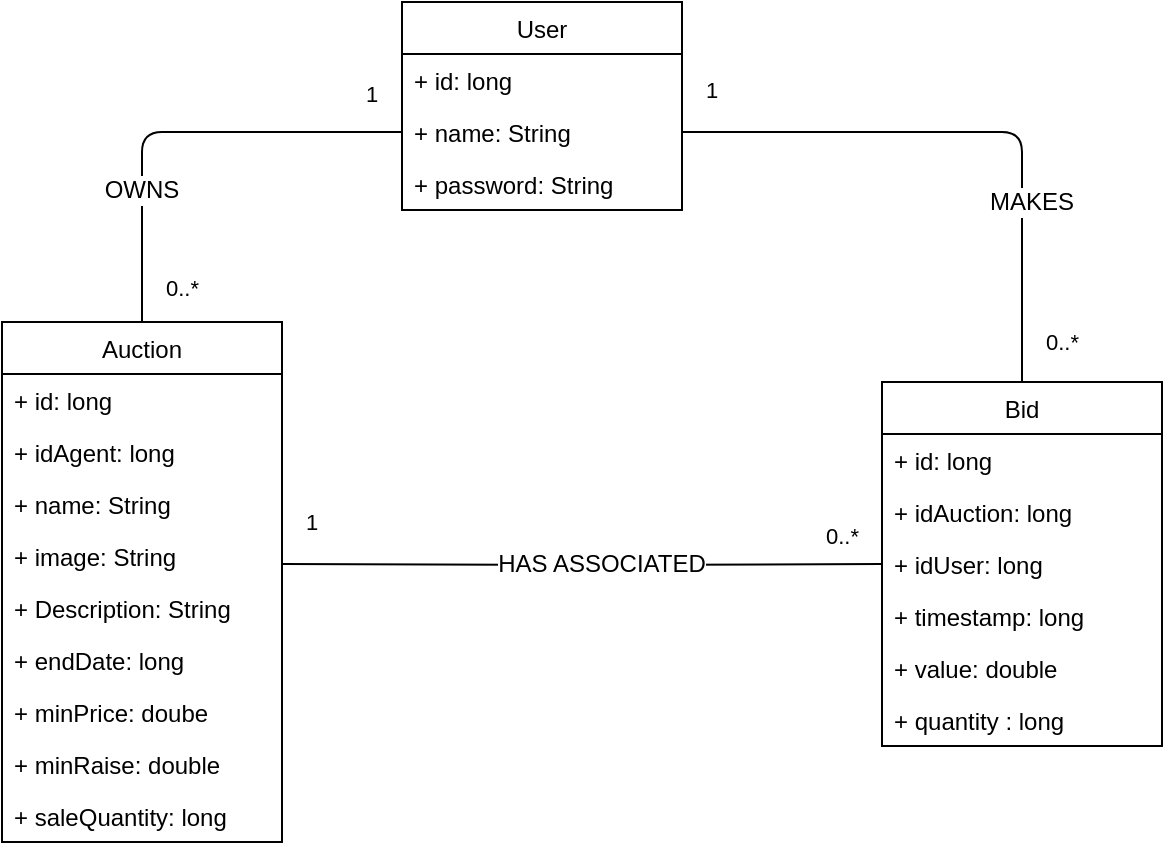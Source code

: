 <mxfile version="14.7.7" type="device" pages="8"><diagram id="Azj0DNQQ3ci7lGBdTMM9" name="data-model application"><mxGraphModel dx="1697" dy="917" grid="1" gridSize="10" guides="1" tooltips="1" connect="1" arrows="1" fold="1" page="1" pageScale="1" pageWidth="827" pageHeight="1169" math="0" shadow="0"><root><mxCell id="0"/><mxCell id="1" parent="0"/><mxCell id="OP6q5v2lNsmvemnSXkcj-1" value="User" style="swimlane;fontStyle=0;childLayout=stackLayout;horizontal=1;startSize=26;fillColor=none;horizontalStack=0;resizeParent=1;resizeParentMax=0;resizeLast=0;collapsible=1;marginBottom=0;" parent="1" vertex="1"><mxGeometry x="240" y="80" width="140" height="104" as="geometry"/></mxCell><mxCell id="OP6q5v2lNsmvemnSXkcj-23" value="+ id: long" style="text;strokeColor=none;fillColor=none;align=left;verticalAlign=top;spacingLeft=4;spacingRight=4;overflow=hidden;rotatable=0;points=[[0,0.5],[1,0.5]];portConstraint=eastwest;" parent="OP6q5v2lNsmvemnSXkcj-1" vertex="1"><mxGeometry y="26" width="140" height="26" as="geometry"/></mxCell><mxCell id="OP6q5v2lNsmvemnSXkcj-2" value="+ name: String" style="text;strokeColor=none;fillColor=none;align=left;verticalAlign=top;spacingLeft=4;spacingRight=4;overflow=hidden;rotatable=0;points=[[0,0.5],[1,0.5]];portConstraint=eastwest;" parent="OP6q5v2lNsmvemnSXkcj-1" vertex="1"><mxGeometry y="52" width="140" height="26" as="geometry"/></mxCell><mxCell id="OP6q5v2lNsmvemnSXkcj-3" value="+ password: String" style="text;strokeColor=none;fillColor=none;align=left;verticalAlign=top;spacingLeft=4;spacingRight=4;overflow=hidden;rotatable=0;points=[[0,0.5],[1,0.5]];portConstraint=eastwest;" parent="OP6q5v2lNsmvemnSXkcj-1" vertex="1"><mxGeometry y="78" width="140" height="26" as="geometry"/></mxCell><mxCell id="OP6q5v2lNsmvemnSXkcj-5" value="Auction" style="swimlane;fontStyle=0;childLayout=stackLayout;horizontal=1;startSize=26;fillColor=none;horizontalStack=0;resizeParent=1;resizeParentMax=0;resizeLast=0;collapsible=1;marginBottom=0;" parent="1" vertex="1"><mxGeometry x="40" y="240" width="140" height="260" as="geometry"/></mxCell><mxCell id="OP6q5v2lNsmvemnSXkcj-6" value="+ id: long" style="text;strokeColor=none;fillColor=none;align=left;verticalAlign=top;spacingLeft=4;spacingRight=4;overflow=hidden;rotatable=0;points=[[0,0.5],[1,0.5]];portConstraint=eastwest;" parent="OP6q5v2lNsmvemnSXkcj-5" vertex="1"><mxGeometry y="26" width="140" height="26" as="geometry"/></mxCell><mxCell id="OP6q5v2lNsmvemnSXkcj-7" value="+ idAgent: long" style="text;strokeColor=none;fillColor=none;align=left;verticalAlign=top;spacingLeft=4;spacingRight=4;overflow=hidden;rotatable=0;points=[[0,0.5],[1,0.5]];portConstraint=eastwest;" parent="OP6q5v2lNsmvemnSXkcj-5" vertex="1"><mxGeometry y="52" width="140" height="26" as="geometry"/></mxCell><mxCell id="OP6q5v2lNsmvemnSXkcj-8" value="+ name: String" style="text;strokeColor=none;fillColor=none;align=left;verticalAlign=top;spacingLeft=4;spacingRight=4;overflow=hidden;rotatable=0;points=[[0,0.5],[1,0.5]];portConstraint=eastwest;" parent="OP6q5v2lNsmvemnSXkcj-5" vertex="1"><mxGeometry y="78" width="140" height="26" as="geometry"/></mxCell><mxCell id="OP6q5v2lNsmvemnSXkcj-14" value="+ image: String" style="text;strokeColor=none;fillColor=none;align=left;verticalAlign=top;spacingLeft=4;spacingRight=4;overflow=hidden;rotatable=0;points=[[0,0.5],[1,0.5]];portConstraint=eastwest;" parent="OP6q5v2lNsmvemnSXkcj-5" vertex="1"><mxGeometry y="104" width="140" height="26" as="geometry"/></mxCell><mxCell id="OP6q5v2lNsmvemnSXkcj-15" value="+ Description: String" style="text;strokeColor=none;fillColor=none;align=left;verticalAlign=top;spacingLeft=4;spacingRight=4;overflow=hidden;rotatable=0;points=[[0,0.5],[1,0.5]];portConstraint=eastwest;" parent="OP6q5v2lNsmvemnSXkcj-5" vertex="1"><mxGeometry y="130" width="140" height="26" as="geometry"/></mxCell><mxCell id="OP6q5v2lNsmvemnSXkcj-16" value="+ endDate: long" style="text;strokeColor=none;fillColor=none;align=left;verticalAlign=top;spacingLeft=4;spacingRight=4;overflow=hidden;rotatable=0;points=[[0,0.5],[1,0.5]];portConstraint=eastwest;" parent="OP6q5v2lNsmvemnSXkcj-5" vertex="1"><mxGeometry y="156" width="140" height="26" as="geometry"/></mxCell><mxCell id="OP6q5v2lNsmvemnSXkcj-17" value="+ minPrice: doube" style="text;strokeColor=none;fillColor=none;align=left;verticalAlign=top;spacingLeft=4;spacingRight=4;overflow=hidden;rotatable=0;points=[[0,0.5],[1,0.5]];portConstraint=eastwest;" parent="OP6q5v2lNsmvemnSXkcj-5" vertex="1"><mxGeometry y="182" width="140" height="26" as="geometry"/></mxCell><mxCell id="OP6q5v2lNsmvemnSXkcj-18" value="+ minRaise: double" style="text;strokeColor=none;fillColor=none;align=left;verticalAlign=top;spacingLeft=4;spacingRight=4;overflow=hidden;rotatable=0;points=[[0,0.5],[1,0.5]];portConstraint=eastwest;" parent="OP6q5v2lNsmvemnSXkcj-5" vertex="1"><mxGeometry y="208" width="140" height="26" as="geometry"/></mxCell><mxCell id="OP6q5v2lNsmvemnSXkcj-19" value="+ saleQuantity: long" style="text;strokeColor=none;fillColor=none;align=left;verticalAlign=top;spacingLeft=4;spacingRight=4;overflow=hidden;rotatable=0;points=[[0,0.5],[1,0.5]];portConstraint=eastwest;" parent="OP6q5v2lNsmvemnSXkcj-5" vertex="1"><mxGeometry y="234" width="140" height="26" as="geometry"/></mxCell><mxCell id="OP6q5v2lNsmvemnSXkcj-9" value="Bid" style="swimlane;fontStyle=0;childLayout=stackLayout;horizontal=1;startSize=26;fillColor=none;horizontalStack=0;resizeParent=1;resizeParentMax=0;resizeLast=0;collapsible=1;marginBottom=0;" parent="1" vertex="1"><mxGeometry x="480" y="270" width="140" height="182" as="geometry"/></mxCell><mxCell id="OP6q5v2lNsmvemnSXkcj-10" value="+ id: long" style="text;strokeColor=none;fillColor=none;align=left;verticalAlign=top;spacingLeft=4;spacingRight=4;overflow=hidden;rotatable=0;points=[[0,0.5],[1,0.5]];portConstraint=eastwest;" parent="OP6q5v2lNsmvemnSXkcj-9" vertex="1"><mxGeometry y="26" width="140" height="26" as="geometry"/></mxCell><mxCell id="OP6q5v2lNsmvemnSXkcj-11" value="+ idAuction: long" style="text;strokeColor=none;fillColor=none;align=left;verticalAlign=top;spacingLeft=4;spacingRight=4;overflow=hidden;rotatable=0;points=[[0,0.5],[1,0.5]];portConstraint=eastwest;" parent="OP6q5v2lNsmvemnSXkcj-9" vertex="1"><mxGeometry y="52" width="140" height="26" as="geometry"/></mxCell><mxCell id="OP6q5v2lNsmvemnSXkcj-12" value="+ idUser: long" style="text;strokeColor=none;fillColor=none;align=left;verticalAlign=top;spacingLeft=4;spacingRight=4;overflow=hidden;rotatable=0;points=[[0,0.5],[1,0.5]];portConstraint=eastwest;" parent="OP6q5v2lNsmvemnSXkcj-9" vertex="1"><mxGeometry y="78" width="140" height="26" as="geometry"/></mxCell><mxCell id="OP6q5v2lNsmvemnSXkcj-20" value="+ timestamp: long" style="text;strokeColor=none;fillColor=none;align=left;verticalAlign=top;spacingLeft=4;spacingRight=4;overflow=hidden;rotatable=0;points=[[0,0.5],[1,0.5]];portConstraint=eastwest;" parent="OP6q5v2lNsmvemnSXkcj-9" vertex="1"><mxGeometry y="104" width="140" height="26" as="geometry"/></mxCell><mxCell id="OP6q5v2lNsmvemnSXkcj-21" value="+ value: double" style="text;strokeColor=none;fillColor=none;align=left;verticalAlign=top;spacingLeft=4;spacingRight=4;overflow=hidden;rotatable=0;points=[[0,0.5],[1,0.5]];portConstraint=eastwest;" parent="OP6q5v2lNsmvemnSXkcj-9" vertex="1"><mxGeometry y="130" width="140" height="26" as="geometry"/></mxCell><mxCell id="OP6q5v2lNsmvemnSXkcj-22" value="+ quantity : long" style="text;strokeColor=none;fillColor=none;align=left;verticalAlign=top;spacingLeft=4;spacingRight=4;overflow=hidden;rotatable=0;points=[[0,0.5],[1,0.5]];portConstraint=eastwest;" parent="OP6q5v2lNsmvemnSXkcj-9" vertex="1"><mxGeometry y="156" width="140" height="26" as="geometry"/></mxCell><mxCell id="OP6q5v2lNsmvemnSXkcj-29" value="0..*" style="endArrow=none;endFill=0;html=1;edgeStyle=orthogonalEdgeStyle;align=left;verticalAlign=top;entryX=0.5;entryY=0;entryDx=0;entryDy=0;exitX=0;exitY=0.5;exitDx=0;exitDy=0;" parent="1" source="OP6q5v2lNsmvemnSXkcj-2" target="OP6q5v2lNsmvemnSXkcj-5" edge="1"><mxGeometry x="0.733" y="10" relative="1" as="geometry"><mxPoint x="200" y="130" as="sourcePoint"/><mxPoint x="370" y="580" as="targetPoint"/><mxPoint as="offset"/></mxGeometry></mxCell><mxCell id="OP6q5v2lNsmvemnSXkcj-30" value="1" style="edgeLabel;resizable=0;html=1;align=left;verticalAlign=bottom;" parent="OP6q5v2lNsmvemnSXkcj-29" connectable="0" vertex="1"><mxGeometry x="-1" relative="1" as="geometry"><mxPoint x="-20" y="-11" as="offset"/></mxGeometry></mxCell><mxCell id="OP6q5v2lNsmvemnSXkcj-31" value="0..*" style="endArrow=none;endFill=0;html=1;edgeStyle=orthogonalEdgeStyle;align=left;verticalAlign=top;entryX=0.5;entryY=0;entryDx=0;entryDy=0;exitX=1;exitY=0.5;exitDx=0;exitDy=0;" parent="1" source="OP6q5v2lNsmvemnSXkcj-2" target="OP6q5v2lNsmvemnSXkcj-9" edge="1"><mxGeometry x="0.774" y="10" relative="1" as="geometry"><mxPoint x="250" y="155" as="sourcePoint"/><mxPoint x="120" y="250" as="targetPoint"/><mxPoint as="offset"/></mxGeometry></mxCell><mxCell id="OP6q5v2lNsmvemnSXkcj-32" value="1" style="edgeLabel;resizable=0;html=1;align=left;verticalAlign=bottom;" parent="OP6q5v2lNsmvemnSXkcj-31" connectable="0" vertex="1"><mxGeometry x="-1" relative="1" as="geometry"><mxPoint x="10" y="-13" as="offset"/></mxGeometry></mxCell><mxCell id="OP6q5v2lNsmvemnSXkcj-33" value="0..*" style="endArrow=none;endFill=0;html=1;edgeStyle=orthogonalEdgeStyle;align=left;verticalAlign=top;entryX=0;entryY=0.5;entryDx=0;entryDy=0;" parent="1" target="OP6q5v2lNsmvemnSXkcj-12" edge="1"><mxGeometry x="0.8" y="27" relative="1" as="geometry"><mxPoint x="180" y="361" as="sourcePoint"/><mxPoint x="400" y="475" as="targetPoint"/><mxPoint as="offset"/></mxGeometry></mxCell><mxCell id="OP6q5v2lNsmvemnSXkcj-34" value="1" style="edgeLabel;resizable=0;html=1;align=left;verticalAlign=bottom;" parent="OP6q5v2lNsmvemnSXkcj-33" connectable="0" vertex="1"><mxGeometry x="-1" relative="1" as="geometry"><mxPoint x="10" y="-13" as="offset"/></mxGeometry></mxCell><mxCell id="OP6q5v2lNsmvemnSXkcj-36" value="MAKES" style="text;html=1;align=center;verticalAlign=middle;whiteSpace=wrap;rounded=0;labelBackgroundColor=#ffffff;" parent="1" vertex="1"><mxGeometry x="530" y="170" width="50" height="20" as="geometry"/></mxCell><mxCell id="OP6q5v2lNsmvemnSXkcj-37" value="HAS ASSOCIATED" style="text;html=1;align=center;verticalAlign=middle;whiteSpace=wrap;rounded=0;labelBackgroundColor=#ffffff;" parent="1" vertex="1"><mxGeometry x="270" y="351" width="140" height="20" as="geometry"/></mxCell><mxCell id="OP6q5v2lNsmvemnSXkcj-38" value="OWNS" style="text;html=1;align=center;verticalAlign=middle;whiteSpace=wrap;rounded=0;labelBackgroundColor=#ffffff;" parent="1" vertex="1"><mxGeometry x="85" y="164" width="50" height="20" as="geometry"/></mxCell></root></mxGraphModel></diagram><diagram id="ktmA8glX7EsEU9NQHaNb" name="usecases"><mxGraphModel dx="598" dy="908" grid="1" gridSize="10" guides="1" tooltips="1" connect="1" arrows="1" fold="1" page="1" pageScale="1" pageWidth="827" pageHeight="1169" math="0" shadow="0"><root><mxCell id="vqv47CAiFSLaPVV-VwMS-0"/><mxCell id="vqv47CAiFSLaPVV-VwMS-1" parent="vqv47CAiFSLaPVV-VwMS-0"/><mxCell id="vqv47CAiFSLaPVV-VwMS-3" style="edgeStyle=none;rounded=0;orthogonalLoop=1;jettySize=auto;html=1;endArrow=none;endFill=0;strokeWidth=2;" parent="vqv47CAiFSLaPVV-VwMS-1" source="vqv47CAiFSLaPVV-VwMS-23" target="vqv47CAiFSLaPVV-VwMS-8" edge="1"><mxGeometry relative="1" as="geometry"/></mxCell><mxCell id="vqv47CAiFSLaPVV-VwMS-4" style="edgeStyle=none;rounded=0;orthogonalLoop=1;jettySize=auto;html=1;endArrow=none;endFill=0;strokeWidth=2;" parent="vqv47CAiFSLaPVV-VwMS-1" source="vqv47CAiFSLaPVV-VwMS-23" target="vqv47CAiFSLaPVV-VwMS-15" edge="1"><mxGeometry relative="1" as="geometry"/></mxCell><mxCell id="vqv47CAiFSLaPVV-VwMS-5" style="edgeStyle=none;rounded=0;orthogonalLoop=1;jettySize=auto;html=1;endArrow=none;endFill=0;strokeWidth=2;" parent="vqv47CAiFSLaPVV-VwMS-1" source="vqv47CAiFSLaPVV-VwMS-23" target="vqv47CAiFSLaPVV-VwMS-9" edge="1"><mxGeometry relative="1" as="geometry"/></mxCell><mxCell id="vqv47CAiFSLaPVV-VwMS-6" style="edgeStyle=none;rounded=0;orthogonalLoop=1;jettySize=auto;html=1;endArrow=none;endFill=0;strokeWidth=2;" parent="vqv47CAiFSLaPVV-VwMS-1" source="vqv47CAiFSLaPVV-VwMS-23" target="vqv47CAiFSLaPVV-VwMS-10" edge="1"><mxGeometry relative="1" as="geometry"/></mxCell><mxCell id="vqv47CAiFSLaPVV-VwMS-7" value="&amp;lt;&amp;lt;include&amp;gt;&amp;gt;" style="edgeStyle=none;rounded=0;orthogonalLoop=1;jettySize=auto;html=1;" parent="vqv47CAiFSLaPVV-VwMS-1" source="vqv47CAiFSLaPVV-VwMS-8" target="vqv47CAiFSLaPVV-VwMS-11" edge="1"><mxGeometry relative="1" as="geometry"/></mxCell><mxCell id="vqv47CAiFSLaPVV-VwMS-8" value="Add Auction" style="ellipse;whiteSpace=wrap;html=1;fontSize=12;fillColor=#dae8fc;strokeColor=#6c8ebf;" parent="vqv47CAiFSLaPVV-VwMS-1" vertex="1"><mxGeometry x="200" y="320" width="140" height="70" as="geometry"/></mxCell><mxCell id="vqv47CAiFSLaPVV-VwMS-9" value="Register" style="ellipse;whiteSpace=wrap;html=1;fontSize=12;fillColor=#dae8fc;strokeColor=#6c8ebf;" parent="vqv47CAiFSLaPVV-VwMS-1" vertex="1"><mxGeometry x="100" y="580" width="140" height="70" as="geometry"/></mxCell><mxCell id="vqv47CAiFSLaPVV-VwMS-10" value="Login/Logout" style="ellipse;whiteSpace=wrap;html=1;fontSize=12;fillColor=#dae8fc;strokeColor=#6c8ebf;" parent="vqv47CAiFSLaPVV-VwMS-1" vertex="1"><mxGeometry x="10" y="680" width="140" height="70" as="geometry"/></mxCell><mxCell id="vqv47CAiFSLaPVV-VwMS-11" value="View Auction" style="ellipse;whiteSpace=wrap;html=1;fontSize=12;fillColor=#dae8fc;strokeColor=#6c8ebf;" parent="vqv47CAiFSLaPVV-VwMS-1" vertex="1"><mxGeometry x="470" y="310" width="140" height="70" as="geometry"/></mxCell><mxCell id="vqv47CAiFSLaPVV-VwMS-12" value="&amp;lt;&amp;lt;extend&amp;gt;&amp;gt;" style="edgeStyle=none;rounded=0;orthogonalLoop=1;jettySize=auto;html=1;dashed=1;" parent="vqv47CAiFSLaPVV-VwMS-1" source="vqv47CAiFSLaPVV-VwMS-13" target="vqv47CAiFSLaPVV-VwMS-11" edge="1"><mxGeometry relative="1" as="geometry"/></mxCell><mxCell id="vqv47CAiFSLaPVV-VwMS-13" value="Delete Auction" style="ellipse;whiteSpace=wrap;html=1;fontSize=12;fillColor=#d5e8d4;strokeColor=#82b366;" parent="vqv47CAiFSLaPVV-VwMS-1" vertex="1"><mxGeometry x="600" y="420" width="140" height="70" as="geometry"/></mxCell><mxCell id="vqv47CAiFSLaPVV-VwMS-14" value="&amp;lt;&amp;lt;include&amp;gt;&amp;gt;" style="edgeStyle=none;rounded=0;orthogonalLoop=1;jettySize=auto;html=1;" parent="vqv47CAiFSLaPVV-VwMS-1" source="vqv47CAiFSLaPVV-VwMS-15" target="vqv47CAiFSLaPVV-VwMS-17" edge="1"><mxGeometry relative="1" as="geometry"/></mxCell><mxCell id="vqv47CAiFSLaPVV-VwMS-15" value="Browse Auction" style="ellipse;whiteSpace=wrap;html=1;fontSize=12;fillColor=#dae8fc;strokeColor=#6c8ebf;" parent="vqv47CAiFSLaPVV-VwMS-1" vertex="1"><mxGeometry x="200" y="455" width="140" height="70" as="geometry"/></mxCell><mxCell id="vqv47CAiFSLaPVV-VwMS-16" value="&amp;lt;&amp;lt;include&amp;gt;&amp;gt;" style="edgeStyle=none;rounded=0;orthogonalLoop=1;jettySize=auto;html=1;" parent="vqv47CAiFSLaPVV-VwMS-1" source="vqv47CAiFSLaPVV-VwMS-17" target="vqv47CAiFSLaPVV-VwMS-11" edge="1"><mxGeometry relative="1" as="geometry"/></mxCell><mxCell id="vqv47CAiFSLaPVV-VwMS-17" value="Find Auction" style="ellipse;whiteSpace=wrap;html=1;fontSize=12;fillColor=#dae8fc;strokeColor=#6c8ebf;" parent="vqv47CAiFSLaPVV-VwMS-1" vertex="1"><mxGeometry x="430" y="510" width="140" height="70" as="geometry"/></mxCell><mxCell id="vqv47CAiFSLaPVV-VwMS-18" value="&amp;lt;&amp;lt;extend&amp;gt;&amp;gt;" style="edgeStyle=none;rounded=0;orthogonalLoop=1;jettySize=auto;html=1;dashed=1;" parent="vqv47CAiFSLaPVV-VwMS-1" source="vqv47CAiFSLaPVV-VwMS-19" target="vqv47CAiFSLaPVV-VwMS-17" edge="1"><mxGeometry relative="1" as="geometry"/></mxCell><mxCell id="vqv47CAiFSLaPVV-VwMS-19" value="Set MyOffers parameter" style="ellipse;whiteSpace=wrap;html=1;fontSize=12;fillColor=#d5e8d4;strokeColor=#82b366;" parent="vqv47CAiFSLaPVV-VwMS-1" vertex="1"><mxGeometry x="560" y="680" width="160" height="70" as="geometry"/></mxCell><mxCell id="vqv47CAiFSLaPVV-VwMS-20" style="edgeStyle=none;rounded=0;orthogonalLoop=1;jettySize=auto;html=1;endArrow=classic;endFill=1;dashed=1;" parent="vqv47CAiFSLaPVV-VwMS-1" source="vqv47CAiFSLaPVV-VwMS-22" target="vqv47CAiFSLaPVV-VwMS-17" edge="1"><mxGeometry relative="1" as="geometry"/></mxCell><mxCell id="vqv47CAiFSLaPVV-VwMS-21" value="&amp;lt;&amp;lt;extend&amp;gt;&amp;gt;" style="text;html=1;resizable=0;points=[];align=center;verticalAlign=middle;labelBackgroundColor=#ffffff;fontSize=11;" parent="vqv47CAiFSLaPVV-VwMS-20" vertex="1" connectable="0"><mxGeometry x="0.215" y="-1" relative="1" as="geometry"><mxPoint as="offset"/></mxGeometry></mxCell><mxCell id="vqv47CAiFSLaPVV-VwMS-22" value="Set MyAuction Parameter" style="ellipse;whiteSpace=wrap;html=1;fontSize=12;fillColor=#d5e8d4;strokeColor=#82b366;" parent="vqv47CAiFSLaPVV-VwMS-1" vertex="1"><mxGeometry x="290.0" y="670" width="169.92" height="69.54" as="geometry"/></mxCell><mxCell id="vqv47CAiFSLaPVV-VwMS-23" value="User" style="shape=umlActor;verticalLabelPosition=bottom;labelBackgroundColor=#ffffff;verticalAlign=top;html=1;" parent="vqv47CAiFSLaPVV-VwMS-1" vertex="1"><mxGeometry x="10" y="410" width="30" height="60" as="geometry"/></mxCell><mxCell id="vqv47CAiFSLaPVV-VwMS-24" value="Add Bid" style="ellipse;whiteSpace=wrap;html=1;fontSize=12;fillColor=#dae8fc;strokeColor=#6c8ebf;" parent="vqv47CAiFSLaPVV-VwMS-1" vertex="1"><mxGeometry x="140" y="200" width="140" height="70" as="geometry"/></mxCell><mxCell id="vqv47CAiFSLaPVV-VwMS-25" style="edgeStyle=none;rounded=0;orthogonalLoop=1;jettySize=auto;html=1;endArrow=none;endFill=0;strokeWidth=2;exitX=0.5;exitY=0;exitDx=0;exitDy=0;exitPerimeter=0;entryX=0.5;entryY=1;entryDx=0;entryDy=0;" parent="vqv47CAiFSLaPVV-VwMS-1" source="vqv47CAiFSLaPVV-VwMS-23" target="vqv47CAiFSLaPVV-VwMS-24" edge="1"><mxGeometry relative="1" as="geometry"><mxPoint x="24.08" y="400.967" as="sourcePoint"/><mxPoint x="169.997" y="270.001" as="targetPoint"/></mxGeometry></mxCell><mxCell id="vqv47CAiFSLaPVV-VwMS-26" value="&amp;lt;&amp;lt;include&amp;gt;&amp;gt;" style="edgeStyle=none;rounded=0;orthogonalLoop=1;jettySize=auto;html=1;exitX=1;exitY=0.5;exitDx=0;exitDy=0;entryX=0;entryY=0.5;entryDx=0;entryDy=0;" parent="vqv47CAiFSLaPVV-VwMS-1" source="vqv47CAiFSLaPVV-VwMS-11" target="vqv47CAiFSLaPVV-VwMS-27" edge="1"><mxGeometry relative="1" as="geometry"><mxPoint x="585.0" y="284.41" as="sourcePoint"/><mxPoint x="695.0" y="284.41" as="targetPoint"/></mxGeometry></mxCell><mxCell id="vqv47CAiFSLaPVV-VwMS-27" value="Browse Bid" style="ellipse;whiteSpace=wrap;html=1;fontSize=12;fillColor=#dae8fc;strokeColor=#6c8ebf;" parent="vqv47CAiFSLaPVV-VwMS-1" vertex="1"><mxGeometry x="710" y="310" width="140" height="70" as="geometry"/></mxCell><mxCell id="vqv47CAiFSLaPVV-VwMS-28" value="&amp;lt;&amp;lt;include&amp;gt;&amp;gt;" style="edgeStyle=none;rounded=0;orthogonalLoop=1;jettySize=auto;html=1;exitX=0.5;exitY=1;exitDx=0;exitDy=0;" parent="vqv47CAiFSLaPVV-VwMS-1" source="vqv47CAiFSLaPVV-VwMS-27" target="vqv47CAiFSLaPVV-VwMS-29" edge="1"><mxGeometry relative="1" as="geometry"><mxPoint x="800.0" y="475" as="sourcePoint"/></mxGeometry></mxCell><mxCell id="vqv47CAiFSLaPVV-VwMS-29" value="Find Bid" style="ellipse;whiteSpace=wrap;html=1;fontSize=12;fillColor=#dae8fc;strokeColor=#6c8ebf;" parent="vqv47CAiFSLaPVV-VwMS-1" vertex="1"><mxGeometry x="830" y="570" width="140" height="70" as="geometry"/></mxCell><mxCell id="vqv47CAiFSLaPVV-VwMS-30" value="&amp;lt;&amp;lt;include&amp;gt;&amp;gt;" style="edgeStyle=none;rounded=0;orthogonalLoop=1;jettySize=auto;html=1;entryX=0.5;entryY=1;entryDx=0;entryDy=0;" parent="vqv47CAiFSLaPVV-VwMS-1" source="vqv47CAiFSLaPVV-VwMS-29" target="vqv47CAiFSLaPVV-VwMS-31" edge="1"><mxGeometry relative="1" as="geometry"><mxPoint x="980" y="360" as="targetPoint"/></mxGeometry></mxCell><mxCell id="vqv47CAiFSLaPVV-VwMS-31" value="View Bid" style="ellipse;whiteSpace=wrap;html=1;fontSize=12;fillColor=#dae8fc;strokeColor=#6c8ebf;" parent="vqv47CAiFSLaPVV-VwMS-1" vertex="1"><mxGeometry x="830" y="160" width="140" height="70" as="geometry"/></mxCell><mxCell id="vqv47CAiFSLaPVV-VwMS-32" value="&amp;lt;&amp;lt;include&amp;gt;&amp;gt;" style="edgeStyle=none;rounded=0;orthogonalLoop=1;jettySize=auto;html=1;exitX=1;exitY=0.5;exitDx=0;exitDy=0;entryX=0;entryY=0.5;entryDx=0;entryDy=0;" parent="vqv47CAiFSLaPVV-VwMS-1" source="vqv47CAiFSLaPVV-VwMS-24" target="vqv47CAiFSLaPVV-VwMS-31" edge="1"><mxGeometry relative="1" as="geometry"><mxPoint x="299.856" y="277.241" as="sourcePoint"/><mxPoint x="450.148" y="282.728" as="targetPoint"/></mxGeometry></mxCell><mxCell id="vqv47CAiFSLaPVV-VwMS-33" value="Delete Bid" style="ellipse;whiteSpace=wrap;html=1;fontSize=12;fillColor=#d5e8d4;strokeColor=#82b366;" parent="vqv47CAiFSLaPVV-VwMS-1" vertex="1"><mxGeometry x="970" y="320" width="140" height="70" as="geometry"/></mxCell><mxCell id="vqv47CAiFSLaPVV-VwMS-34" value="&amp;lt;&amp;lt;extend&amp;gt;&amp;gt;" style="edgeStyle=none;rounded=0;orthogonalLoop=1;jettySize=auto;html=1;dashed=1;exitX=0.5;exitY=0;exitDx=0;exitDy=0;entryX=1;entryY=1;entryDx=0;entryDy=0;" parent="vqv47CAiFSLaPVV-VwMS-1" source="vqv47CAiFSLaPVV-VwMS-33" target="vqv47CAiFSLaPVV-VwMS-31" edge="1"><mxGeometry relative="1" as="geometry"><mxPoint x="644.117" y="434.948" as="sourcePoint"/><mxPoint x="585.633" y="385.126" as="targetPoint"/></mxGeometry></mxCell></root></mxGraphModel></diagram><diagram id="C2GWMkwbhidfss3TMf5i" name="architecture"><mxGraphModel dx="1697" dy="917" grid="1" gridSize="10" guides="1" tooltips="1" connect="1" arrows="1" fold="1" page="1" pageScale="1" pageWidth="827" pageHeight="1169" math="0" shadow="0"><root><mxCell id="kVfpgwaItCtAEsB_27s2-0"/><mxCell id="kVfpgwaItCtAEsB_27s2-1" parent="kVfpgwaItCtAEsB_27s2-0"/><mxCell id="kVfpgwaItCtAEsB_27s2-3" value="Web Client" style="rounded=1;whiteSpace=wrap;html=1;fillColor=#fff2cc;strokeColor=#d6b656;" parent="kVfpgwaItCtAEsB_27s2-1" vertex="1"><mxGeometry x="140" y="270" width="120" height="60" as="geometry"/></mxCell><mxCell id="kVfpgwaItCtAEsB_27s2-4" value="" style="fontColor=#0066CC;verticalAlign=top;verticalLabelPosition=bottom;labelPosition=center;align=center;html=1;outlineConnect=0;fillColor=#CCCCCC;strokeColor=#6881B3;gradientColor=none;gradientDirection=north;strokeWidth=2;shape=mxgraph.networks.monitor;" parent="kVfpgwaItCtAEsB_27s2-1" vertex="1"><mxGeometry x="110" y="250" width="50" height="35" as="geometry"/></mxCell><mxCell id="kVfpgwaItCtAEsB_27s2-5" value="Network" style="ellipse;shape=cloud;whiteSpace=wrap;html=1;" parent="kVfpgwaItCtAEsB_27s2-1" vertex="1"><mxGeometry x="310" y="260" width="120" height="80" as="geometry"/></mxCell><mxCell id="kVfpgwaItCtAEsB_27s2-8" value="Application Server" style="rounded=1;whiteSpace=wrap;html=1;fillColor=#dae8fc;strokeColor=#6c8ebf;" parent="kVfpgwaItCtAEsB_27s2-1" vertex="1"><mxGeometry x="490" y="270" width="120" height="60" as="geometry"/></mxCell><mxCell id="kVfpgwaItCtAEsB_27s2-10" value="" style="fontColor=#0066CC;verticalAlign=top;verticalLabelPosition=bottom;labelPosition=center;align=center;html=1;outlineConnect=0;fillColor=#CCCCCC;strokeColor=#6881B3;gradientColor=none;gradientDirection=north;strokeWidth=2;shape=mxgraph.networks.server;" parent="kVfpgwaItCtAEsB_27s2-1" vertex="1"><mxGeometry x="470" y="230" width="40" height="55" as="geometry"/></mxCell><mxCell id="kVfpgwaItCtAEsB_27s2-13" value="Erlang Subsystem" style="rounded=1;whiteSpace=wrap;html=1;fillColor=#f8cecc;strokeColor=#b85450;" parent="kVfpgwaItCtAEsB_27s2-1" vertex="1"><mxGeometry x="848" y="270" width="120" height="60" as="geometry"/></mxCell><mxCell id="kVfpgwaItCtAEsB_27s2-12" value="" style="shape=image;html=1;verticalAlign=top;verticalLabelPosition=bottom;labelBackgroundColor=#ffffff;imageAspect=0;aspect=fixed;image=https://cdn4.iconfinder.com/data/icons/logos-and-brands/512/115_Erlang_logo_logos-128.png" parent="kVfpgwaItCtAEsB_27s2-1" vertex="1"><mxGeometry x="830" y="250" width="38" height="38" as="geometry"/></mxCell><mxCell id="xDprPHV8ACLGIFExNkxQ-2" value="" style="endArrow=classic;startArrow=classic;html=1;exitX=1;exitY=0.5;exitDx=0;exitDy=0;" parent="kVfpgwaItCtAEsB_27s2-1" edge="1"><mxGeometry width="50" height="50" relative="1" as="geometry"><mxPoint x="260" y="299.75" as="sourcePoint"/><mxPoint x="310" y="300" as="targetPoint"/></mxGeometry></mxCell><mxCell id="xDprPHV8ACLGIFExNkxQ-5" value="Network" style="ellipse;shape=cloud;whiteSpace=wrap;html=1;" parent="kVfpgwaItCtAEsB_27s2-1" vertex="1"><mxGeometry x="670" y="260" width="120" height="80" as="geometry"/></mxCell><mxCell id="xDprPHV8ACLGIFExNkxQ-8" value="" style="endArrow=classic;startArrow=classic;html=1;exitX=1;exitY=0.5;exitDx=0;exitDy=0;" parent="kVfpgwaItCtAEsB_27s2-1" edge="1"><mxGeometry width="50" height="50" relative="1" as="geometry"><mxPoint x="430" y="299.5" as="sourcePoint"/><mxPoint x="480" y="299.75" as="targetPoint"/></mxGeometry></mxCell><mxCell id="xDprPHV8ACLGIFExNkxQ-9" value="" style="endArrow=classic;startArrow=classic;html=1;exitX=1;exitY=0.5;exitDx=0;exitDy=0;" parent="kVfpgwaItCtAEsB_27s2-1" edge="1"><mxGeometry width="50" height="50" relative="1" as="geometry"><mxPoint x="620" y="299.5" as="sourcePoint"/><mxPoint x="670" y="299.75" as="targetPoint"/></mxGeometry></mxCell><mxCell id="xDprPHV8ACLGIFExNkxQ-10" value="" style="endArrow=classic;startArrow=classic;html=1;exitX=1;exitY=0.5;exitDx=0;exitDy=0;" parent="kVfpgwaItCtAEsB_27s2-1" edge="1"><mxGeometry width="50" height="50" relative="1" as="geometry"><mxPoint x="790" y="299.5" as="sourcePoint"/><mxPoint x="840" y="299.75" as="targetPoint"/></mxGeometry></mxCell></root></mxGraphModel></diagram><diagram id="kUUmOM5UuteXHfVgVZtt" name="erlang-arch"><mxGraphModel dx="1697" dy="917" grid="1" gridSize="10" guides="1" tooltips="1" connect="1" arrows="1" fold="1" page="1" pageScale="1" pageWidth="827" pageHeight="1169" math="0" shadow="0"><root><mxCell id="EUHZxwCKI1PGsfIAqkWt-0"/><mxCell id="EUHZxwCKI1PGsfIAqkWt-1" parent="EUHZxwCKI1PGsfIAqkWt-0"/><mxCell id="EUHZxwCKI1PGsfIAqkWt-3" value="Dispatchers" style="rounded=1;whiteSpace=wrap;html=1;fillColor=#ffe6cc;strokeColor=#d79b00;" vertex="1" parent="EUHZxwCKI1PGsfIAqkWt-1"><mxGeometry x="160" y="360" width="120" height="60" as="geometry"/></mxCell><mxCell id="EUHZxwCKI1PGsfIAqkWt-4" value="Executor Clusters" style="rounded=1;whiteSpace=wrap;html=1;fillColor=#f8cecc;strokeColor=#b85450;" vertex="1" parent="EUHZxwCKI1PGsfIAqkWt-1"><mxGeometry x="380" y="357.5" width="120" height="65" as="geometry"/></mxCell><mxCell id="EUHZxwCKI1PGsfIAqkWt-10" value="Data Persistance&lt;br&gt;(Mnesia)" style="rounded=1;whiteSpace=wrap;html=1;fillColor=#e1d5e7;strokeColor=#9673a6;" vertex="1" parent="EUHZxwCKI1PGsfIAqkWt-1"><mxGeometry x="600" y="360" width="120" height="60" as="geometry"/></mxCell><mxCell id="EUHZxwCKI1PGsfIAqkWt-11" value="" style="endArrow=classic;startArrow=classic;html=1;exitX=1;exitY=0.5;exitDx=0;exitDy=0;entryX=0;entryY=0.5;entryDx=0;entryDy=0;" edge="1" parent="EUHZxwCKI1PGsfIAqkWt-1" source="EUHZxwCKI1PGsfIAqkWt-3" target="EUHZxwCKI1PGsfIAqkWt-4"><mxGeometry width="50" height="50" relative="1" as="geometry"><mxPoint x="220" y="580" as="sourcePoint"/><mxPoint x="270" y="530" as="targetPoint"/></mxGeometry></mxCell><mxCell id="EUHZxwCKI1PGsfIAqkWt-12" value="" style="endArrow=classic;startArrow=classic;html=1;exitX=1;exitY=0.5;exitDx=0;exitDy=0;entryX=0;entryY=0.5;entryDx=0;entryDy=0;" edge="1" parent="EUHZxwCKI1PGsfIAqkWt-1" source="EUHZxwCKI1PGsfIAqkWt-4" target="EUHZxwCKI1PGsfIAqkWt-10"><mxGeometry width="50" height="50" relative="1" as="geometry"><mxPoint x="630" y="610" as="sourcePoint"/><mxPoint x="680" y="560" as="targetPoint"/></mxGeometry></mxCell></root></mxGraphModel></diagram><diagram id="7OFfo2gwA-Z-h4Rly2YE" name="erlang-arch2"><mxGraphModel dx="5897" dy="2293" grid="1" gridSize="10" guides="1" tooltips="1" connect="1" arrows="1" fold="1" page="1" pageScale="1" pageWidth="827" pageHeight="1169" math="0" shadow="0"><root><mxCell id="7PVmfWXjpeZa3kq6J-0o-0"/><mxCell id="7PVmfWXjpeZa3kq6J-0o-1" parent="7PVmfWXjpeZa3kq6J-0o-0"/><mxCell id="7PVmfWXjpeZa3kq6J-0o-2" value="" style="rounded=0;whiteSpace=wrap;html=1;" vertex="1" parent="7PVmfWXjpeZa3kq6J-0o-1"><mxGeometry x="210" y="120" width="430" height="300" as="geometry"/></mxCell><mxCell id="7PVmfWXjpeZa3kq6J-0o-3" value="Erlang&lt;br&gt;Process" style="ellipse;whiteSpace=wrap;html=1;aspect=fixed;fillColor=#f8cecc;strokeColor=#b85450;" vertex="1" parent="7PVmfWXjpeZa3kq6J-0o-1"><mxGeometry x="490" y="310" width="80" height="80" as="geometry"/></mxCell><mxCell id="7PVmfWXjpeZa3kq6J-0o-4" value="Erlang&lt;br&gt;Process" style="ellipse;whiteSpace=wrap;html=1;aspect=fixed;fillColor=#fff2cc;strokeColor=#d6b656;" vertex="1" parent="7PVmfWXjpeZa3kq6J-0o-1"><mxGeometry x="270" y="310" width="80" height="80" as="geometry"/></mxCell><mxCell id="7PVmfWXjpeZa3kq6J-0o-5" value="Erlang&lt;br&gt;Process" style="ellipse;whiteSpace=wrap;html=1;aspect=fixed;fillColor=#e1d5e7;strokeColor=#9673a6;" vertex="1" parent="7PVmfWXjpeZa3kq6J-0o-1"><mxGeometry x="490" y="150" width="80" height="80" as="geometry"/></mxCell><mxCell id="7PVmfWXjpeZa3kq6J-0o-6" value="Erlang&lt;br&gt;Process" style="ellipse;whiteSpace=wrap;html=1;aspect=fixed;fillColor=#d5e8d4;strokeColor=#82b366;" vertex="1" parent="7PVmfWXjpeZa3kq6J-0o-1"><mxGeometry x="270" y="150" width="80" height="80" as="geometry"/></mxCell><mxCell id="7PVmfWXjpeZa3kq6J-0o-7" value="" style="rounded=0;whiteSpace=wrap;html=1;" vertex="1" parent="7PVmfWXjpeZa3kq6J-0o-1"><mxGeometry x="850" y="380" width="430" height="300" as="geometry"/></mxCell><mxCell id="7PVmfWXjpeZa3kq6J-0o-8" value="Erlang&lt;br&gt;Process" style="ellipse;whiteSpace=wrap;html=1;aspect=fixed;fillColor=#fff2cc;strokeColor=#d6b656;" vertex="1" parent="7PVmfWXjpeZa3kq6J-0o-1"><mxGeometry x="1130" y="570" width="80" height="80" as="geometry"/></mxCell><mxCell id="7PVmfWXjpeZa3kq6J-0o-9" value="Erlang&lt;br&gt;Process" style="ellipse;whiteSpace=wrap;html=1;aspect=fixed;fillColor=#f8cecc;strokeColor=#b85450;" vertex="1" parent="7PVmfWXjpeZa3kq6J-0o-1"><mxGeometry x="910" y="570" width="80" height="80" as="geometry"/></mxCell><mxCell id="7PVmfWXjpeZa3kq6J-0o-10" value="Erlang&lt;br&gt;Process" style="ellipse;whiteSpace=wrap;html=1;aspect=fixed;fillColor=#e1d5e7;strokeColor=#9673a6;" vertex="1" parent="7PVmfWXjpeZa3kq6J-0o-1"><mxGeometry x="1130" y="410" width="80" height="80" as="geometry"/></mxCell><mxCell id="7PVmfWXjpeZa3kq6J-0o-11" value="Erlang&lt;br&gt;Process" style="ellipse;whiteSpace=wrap;html=1;aspect=fixed;fillColor=#d5e8d4;strokeColor=#82b366;" vertex="1" parent="7PVmfWXjpeZa3kq6J-0o-1"><mxGeometry x="910" y="410" width="80" height="80" as="geometry"/></mxCell><mxCell id="7PVmfWXjpeZa3kq6J-0o-12" value="" style="rounded=0;whiteSpace=wrap;html=1;" vertex="1" parent="7PVmfWXjpeZa3kq6J-0o-1"><mxGeometry x="210" y="600" width="430" height="300" as="geometry"/></mxCell><mxCell id="7PVmfWXjpeZa3kq6J-0o-13" value="Erlang&lt;br&gt;Process" style="ellipse;whiteSpace=wrap;html=1;aspect=fixed;fillColor=#fff2cc;strokeColor=#d6b656;" vertex="1" parent="7PVmfWXjpeZa3kq6J-0o-1"><mxGeometry x="490" y="790" width="80" height="80" as="geometry"/></mxCell><mxCell id="7PVmfWXjpeZa3kq6J-0o-14" value="Erlang&lt;br&gt;Process" style="ellipse;whiteSpace=wrap;html=1;aspect=fixed;fillColor=#f8cecc;strokeColor=#b85450;" vertex="1" parent="7PVmfWXjpeZa3kq6J-0o-1"><mxGeometry x="270" y="790" width="80" height="80" as="geometry"/></mxCell><mxCell id="7PVmfWXjpeZa3kq6J-0o-15" value="Erlang&lt;br&gt;Process" style="ellipse;whiteSpace=wrap;html=1;aspect=fixed;fillColor=#d5e8d4;strokeColor=#82b366;" vertex="1" parent="7PVmfWXjpeZa3kq6J-0o-1"><mxGeometry x="490" y="630" width="80" height="80" as="geometry"/></mxCell><mxCell id="7PVmfWXjpeZa3kq6J-0o-16" value="Erlang&lt;br&gt;Process" style="ellipse;whiteSpace=wrap;html=1;aspect=fixed;fillColor=#e1d5e7;strokeColor=#9673a6;" vertex="1" parent="7PVmfWXjpeZa3kq6J-0o-1"><mxGeometry x="270" y="630" width="80" height="80" as="geometry"/></mxCell><mxCell id="7PVmfWXjpeZa3kq6J-0o-17" value="" style="endArrow=none;html=1;exitX=1;exitY=0.5;exitDx=0;exitDy=0;entryX=0.044;entryY=0.725;entryDx=0;entryDy=0;entryPerimeter=0;fillColor=#d5e8d4;strokeColor=#82b366;" edge="1" parent="7PVmfWXjpeZa3kq6J-0o-1" source="7PVmfWXjpeZa3kq6J-0o-15" target="7PVmfWXjpeZa3kq6J-0o-11"><mxGeometry width="50" height="50" relative="1" as="geometry"><mxPoint x="670" y="630" as="sourcePoint"/><mxPoint x="720" y="580" as="targetPoint"/></mxGeometry></mxCell><mxCell id="7PVmfWXjpeZa3kq6J-0o-18" value="" style="endArrow=none;html=1;exitX=1;exitY=0.5;exitDx=0;exitDy=0;entryX=0;entryY=0;entryDx=0;entryDy=0;fillColor=#d5e8d4;strokeColor=#82b366;" edge="1" parent="7PVmfWXjpeZa3kq6J-0o-1" source="7PVmfWXjpeZa3kq6J-0o-6" target="7PVmfWXjpeZa3kq6J-0o-11"><mxGeometry width="50" height="50" relative="1" as="geometry"><mxPoint x="580" y="680" as="sourcePoint"/><mxPoint x="923.52" y="478" as="targetPoint"/></mxGeometry></mxCell><mxCell id="7PVmfWXjpeZa3kq6J-0o-19" value="" style="endArrow=none;html=1;exitX=1;exitY=0.5;exitDx=0;exitDy=0;entryX=0;entryY=0.5;entryDx=0;entryDy=0;fillColor=#f8cecc;strokeColor=#b85450;" edge="1" parent="7PVmfWXjpeZa3kq6J-0o-1" source="7PVmfWXjpeZa3kq6J-0o-14" target="7PVmfWXjpeZa3kq6J-0o-9"><mxGeometry width="50" height="50" relative="1" as="geometry"><mxPoint x="590" y="690" as="sourcePoint"/><mxPoint x="933.52" y="488" as="targetPoint"/></mxGeometry></mxCell><mxCell id="7PVmfWXjpeZa3kq6J-0o-20" value="" style="endArrow=none;html=1;exitX=1;exitY=0.5;exitDx=0;exitDy=0;entryX=0.156;entryY=0.25;entryDx=0;entryDy=0;entryPerimeter=0;fillColor=#f8cecc;strokeColor=#b85450;" edge="1" parent="7PVmfWXjpeZa3kq6J-0o-1" source="7PVmfWXjpeZa3kq6J-0o-3" target="7PVmfWXjpeZa3kq6J-0o-9"><mxGeometry width="50" height="50" relative="1" as="geometry"><mxPoint x="600" y="700" as="sourcePoint"/><mxPoint x="943.52" y="498" as="targetPoint"/></mxGeometry></mxCell><mxCell id="7PVmfWXjpeZa3kq6J-0o-21" value="" style="endArrow=none;html=1;exitX=0.5;exitY=0;exitDx=0;exitDy=0;entryX=0;entryY=1;entryDx=0;entryDy=0;fillColor=#f8cecc;strokeColor=#b85450;" edge="1" parent="7PVmfWXjpeZa3kq6J-0o-1" source="7PVmfWXjpeZa3kq6J-0o-14" target="7PVmfWXjpeZa3kq6J-0o-3"><mxGeometry width="50" height="50" relative="1" as="geometry"><mxPoint x="610" y="710" as="sourcePoint"/><mxPoint x="953.52" y="508" as="targetPoint"/></mxGeometry></mxCell><mxCell id="7PVmfWXjpeZa3kq6J-0o-22" value="" style="endArrow=none;html=1;exitX=0;exitY=0;exitDx=0;exitDy=0;entryX=0.5;entryY=1;entryDx=0;entryDy=0;fillColor=#d5e8d4;strokeColor=#82b366;" edge="1" parent="7PVmfWXjpeZa3kq6J-0o-1" source="7PVmfWXjpeZa3kq6J-0o-15" target="7PVmfWXjpeZa3kq6J-0o-6"><mxGeometry width="50" height="50" relative="1" as="geometry"><mxPoint x="620" y="720" as="sourcePoint"/><mxPoint x="963.52" y="518" as="targetPoint"/></mxGeometry></mxCell><mxCell id="7PVmfWXjpeZa3kq6J-0o-23" value="" style="endArrow=none;html=1;exitX=1;exitY=0.5;exitDx=0;exitDy=0;entryX=0;entryY=0;entryDx=0;entryDy=0;fillColor=#fff2cc;strokeColor=#d6b656;" edge="1" parent="7PVmfWXjpeZa3kq6J-0o-1" source="7PVmfWXjpeZa3kq6J-0o-4" target="7PVmfWXjpeZa3kq6J-0o-8"><mxGeometry width="50" height="50" relative="1" as="geometry"><mxPoint x="630" y="730" as="sourcePoint"/><mxPoint x="973.52" y="528" as="targetPoint"/></mxGeometry></mxCell><mxCell id="7PVmfWXjpeZa3kq6J-0o-24" value="" style="endArrow=none;html=1;exitX=0;exitY=0;exitDx=0;exitDy=0;entryX=0;entryY=1;entryDx=0;entryDy=0;fillColor=#fff2cc;strokeColor=#d6b656;" edge="1" parent="7PVmfWXjpeZa3kq6J-0o-1" source="7PVmfWXjpeZa3kq6J-0o-13" target="7PVmfWXjpeZa3kq6J-0o-4"><mxGeometry width="50" height="50" relative="1" as="geometry"><mxPoint x="640" y="740" as="sourcePoint"/><mxPoint x="983.52" y="538" as="targetPoint"/></mxGeometry></mxCell><mxCell id="7PVmfWXjpeZa3kq6J-0o-25" value="" style="endArrow=none;html=1;exitX=1;exitY=0.5;exitDx=0;exitDy=0;entryX=0;entryY=1;entryDx=0;entryDy=0;fillColor=#fff2cc;strokeColor=#d6b656;" edge="1" parent="7PVmfWXjpeZa3kq6J-0o-1" source="7PVmfWXjpeZa3kq6J-0o-13" target="7PVmfWXjpeZa3kq6J-0o-8"><mxGeometry width="50" height="50" relative="1" as="geometry"><mxPoint x="650" y="750" as="sourcePoint"/><mxPoint x="993.52" y="548" as="targetPoint"/></mxGeometry></mxCell><mxCell id="7PVmfWXjpeZa3kq6J-0o-26" value="&lt;font style=&quot;font-size: 26px&quot;&gt;ERLANG NODE a@localhost&lt;/font&gt;" style="text;html=1;strokeColor=none;fillColor=none;align=center;verticalAlign=middle;whiteSpace=wrap;rounded=0;" vertex="1" parent="7PVmfWXjpeZa3kq6J-0o-1"><mxGeometry x="230" y="90" width="380" height="20" as="geometry"/></mxCell><mxCell id="7PVmfWXjpeZa3kq6J-0o-27" value="&lt;font style=&quot;font-size: 26px&quot;&gt;ERLANG NODE c@localhost&lt;/font&gt;" style="text;html=1;strokeColor=none;fillColor=none;align=center;verticalAlign=middle;whiteSpace=wrap;rounded=0;" vertex="1" parent="7PVmfWXjpeZa3kq6J-0o-1"><mxGeometry x="875" y="700" width="380" height="20" as="geometry"/></mxCell><mxCell id="7PVmfWXjpeZa3kq6J-0o-28" value="&lt;font style=&quot;font-size: 26px&quot;&gt;ERLANG NODE b@localhost&lt;/font&gt;" style="text;html=1;strokeColor=none;fillColor=none;align=center;verticalAlign=middle;whiteSpace=wrap;rounded=0;" vertex="1" parent="7PVmfWXjpeZa3kq6J-0o-1"><mxGeometry x="235" y="920" width="380" height="20" as="geometry"/></mxCell><mxCell id="7PVmfWXjpeZa3kq6J-0o-29" value="" style="ellipse;whiteSpace=wrap;html=1;aspect=fixed;fillColor=#fff2cc;strokeColor=#d6b656;" vertex="1" parent="7PVmfWXjpeZa3kq6J-0o-1"><mxGeometry x="-960" y="120" width="30" height="30" as="geometry"/></mxCell><mxCell id="7PVmfWXjpeZa3kq6J-0o-30" value="" style="ellipse;whiteSpace=wrap;html=1;aspect=fixed;fillColor=#f8cecc;strokeColor=#b85450;" vertex="1" parent="7PVmfWXjpeZa3kq6J-0o-1"><mxGeometry x="-960" y="80" width="30" height="30" as="geometry"/></mxCell><mxCell id="7PVmfWXjpeZa3kq6J-0o-31" value="" style="ellipse;whiteSpace=wrap;html=1;aspect=fixed;fillColor=#e1d5e7;strokeColor=#9673a6;" vertex="1" parent="7PVmfWXjpeZa3kq6J-0o-1"><mxGeometry x="-960" y="200" width="30" height="30" as="geometry"/></mxCell><mxCell id="7PVmfWXjpeZa3kq6J-0o-32" value="" style="ellipse;whiteSpace=wrap;html=1;aspect=fixed;fillColor=#d5e8d4;strokeColor=#82b366;" vertex="1" parent="7PVmfWXjpeZa3kq6J-0o-1"><mxGeometry x="-960" y="160" width="30" height="30" as="geometry"/></mxCell><mxCell id="7PVmfWXjpeZa3kq6J-0o-33" value="&lt;span style=&quot;font-size: 16px&quot;&gt;Executor Process Cluster 1&lt;/span&gt;" style="text;html=1;strokeColor=none;fillColor=none;align=center;verticalAlign=middle;whiteSpace=wrap;rounded=0;" vertex="1" parent="7PVmfWXjpeZa3kq6J-0o-1"><mxGeometry x="-930" y="85" width="220" height="20" as="geometry"/></mxCell><mxCell id="7PVmfWXjpeZa3kq6J-0o-34" value="&lt;span style=&quot;color: rgb(0 , 0 , 0) ; font-family: &amp;#34;helvetica&amp;#34; ; font-size: 16px ; font-style: normal ; font-weight: 400 ; letter-spacing: normal ; text-align: center ; text-indent: 0px ; text-transform: none ; word-spacing: 0px ; background-color: rgb(248 , 249 , 250) ; display: inline ; float: none&quot;&gt;Executor Process Cluster 2&lt;/span&gt;" style="text;whiteSpace=wrap;html=1;" vertex="1" parent="7PVmfWXjpeZa3kq6J-0o-1"><mxGeometry x="-920" y="120" width="220" height="30" as="geometry"/></mxCell><mxCell id="7PVmfWXjpeZa3kq6J-0o-35" value="&lt;span style=&quot;color: rgb(0 , 0 , 0) ; font-family: &amp;#34;helvetica&amp;#34; ; font-size: 16px ; font-style: normal ; font-weight: 400 ; letter-spacing: normal ; text-align: center ; text-indent: 0px ; text-transform: none ; word-spacing: 0px ; background-color: rgb(248 , 249 , 250) ; display: inline ; float: none&quot;&gt;Executor Process Cluster 3&lt;/span&gt;" style="text;whiteSpace=wrap;html=1;" vertex="1" parent="7PVmfWXjpeZa3kq6J-0o-1"><mxGeometry x="-920" y="160" width="220" height="30" as="geometry"/></mxCell><mxCell id="7PVmfWXjpeZa3kq6J-0o-36" value="" style="endArrow=none;html=1;entryX=0;entryY=1;entryDx=0;entryDy=0;exitX=0.5;exitY=0;exitDx=0;exitDy=0;fillColor=#e1d5e7;strokeColor=#9673a6;" edge="1" parent="7PVmfWXjpeZa3kq6J-0o-1" source="7PVmfWXjpeZa3kq6J-0o-16" target="7PVmfWXjpeZa3kq6J-0o-5"><mxGeometry width="50" height="50" relative="1" as="geometry"><mxPoint x="210" y="560" as="sourcePoint"/><mxPoint x="260" y="510" as="targetPoint"/></mxGeometry></mxCell><mxCell id="7PVmfWXjpeZa3kq6J-0o-37" value="" style="endArrow=none;html=1;entryX=0;entryY=0.5;entryDx=0;entryDy=0;exitX=1;exitY=0.5;exitDx=0;exitDy=0;fillColor=#e1d5e7;strokeColor=#9673a6;" edge="1" parent="7PVmfWXjpeZa3kq6J-0o-1" source="7PVmfWXjpeZa3kq6J-0o-16" target="7PVmfWXjpeZa3kq6J-0o-10"><mxGeometry width="50" height="50" relative="1" as="geometry"><mxPoint x="320.0" y="640.0" as="sourcePoint"/><mxPoint x="511.716" y="228.284" as="targetPoint"/></mxGeometry></mxCell><mxCell id="7PVmfWXjpeZa3kq6J-0o-38" value="" style="endArrow=none;html=1;entryX=1;entryY=0.5;entryDx=0;entryDy=0;exitX=0.5;exitY=0;exitDx=0;exitDy=0;fillColor=#e1d5e7;strokeColor=#9673a6;" edge="1" parent="7PVmfWXjpeZa3kq6J-0o-1" source="7PVmfWXjpeZa3kq6J-0o-10" target="7PVmfWXjpeZa3kq6J-0o-5"><mxGeometry width="50" height="50" relative="1" as="geometry"><mxPoint x="330.0" y="650.0" as="sourcePoint"/><mxPoint x="521.716" y="238.284" as="targetPoint"/></mxGeometry></mxCell><mxCell id="7PVmfWXjpeZa3kq6J-0o-39" value="&lt;span style=&quot;color: rgb(0 , 0 , 0) ; font-family: &amp;#34;helvetica&amp;#34; ; font-size: 16px ; font-style: normal ; font-weight: 400 ; letter-spacing: normal ; text-align: center ; text-indent: 0px ; text-transform: none ; word-spacing: 0px ; background-color: rgb(248 , 249 , 250) ; display: inline ; float: none&quot;&gt;Executor Process Cluster 4&lt;/span&gt;" style="text;whiteSpace=wrap;html=1;" vertex="1" parent="7PVmfWXjpeZa3kq6J-0o-1"><mxGeometry x="-920" y="200" width="220" height="30" as="geometry"/></mxCell><mxCell id="7PVmfWXjpeZa3kq6J-0o-40" value="" style="rounded=0;whiteSpace=wrap;html=1;" vertex="1" parent="7PVmfWXjpeZa3kq6J-0o-1"><mxGeometry x="-430" y="90" width="430" height="300" as="geometry"/></mxCell><mxCell id="7PVmfWXjpeZa3kq6J-0o-41" value="Erlang&lt;br&gt;Process" style="ellipse;whiteSpace=wrap;html=1;aspect=fixed;fillColor=#dae8fc;strokeColor=#6c8ebf;" vertex="1" parent="7PVmfWXjpeZa3kq6J-0o-1"><mxGeometry x="-150" y="280" width="80" height="80" as="geometry"/></mxCell><mxCell id="7PVmfWXjpeZa3kq6J-0o-42" value="Erlang&lt;br&gt;Process" style="ellipse;whiteSpace=wrap;html=1;aspect=fixed;fillColor=#dae8fc;strokeColor=#6c8ebf;" vertex="1" parent="7PVmfWXjpeZa3kq6J-0o-1"><mxGeometry x="-370" y="280" width="80" height="80" as="geometry"/></mxCell><mxCell id="7PVmfWXjpeZa3kq6J-0o-43" value="Erlang&lt;br&gt;Process" style="ellipse;whiteSpace=wrap;html=1;aspect=fixed;fillColor=#dae8fc;strokeColor=#6c8ebf;" vertex="1" parent="7PVmfWXjpeZa3kq6J-0o-1"><mxGeometry x="-150" y="120" width="80" height="80" as="geometry"/></mxCell><mxCell id="7PVmfWXjpeZa3kq6J-0o-44" value="Erlang&lt;br&gt;Process" style="ellipse;whiteSpace=wrap;html=1;aspect=fixed;fillColor=#dae8fc;strokeColor=#6c8ebf;" vertex="1" parent="7PVmfWXjpeZa3kq6J-0o-1"><mxGeometry x="-370" y="120" width="80" height="80" as="geometry"/></mxCell><mxCell id="7PVmfWXjpeZa3kq6J-0o-45" value="&lt;font style=&quot;font-size: 26px&quot;&gt;ERLANG NODE 1@localhost&lt;/font&gt;" style="text;html=1;strokeColor=none;fillColor=none;align=center;verticalAlign=middle;whiteSpace=wrap;rounded=0;" vertex="1" parent="7PVmfWXjpeZa3kq6J-0o-1"><mxGeometry x="-410" y="60" width="380" height="20" as="geometry"/></mxCell><mxCell id="7PVmfWXjpeZa3kq6J-0o-46" value="" style="rounded=0;whiteSpace=wrap;html=1;" vertex="1" parent="7PVmfWXjpeZa3kq6J-0o-1"><mxGeometry x="-430" y="460" width="430" height="300" as="geometry"/></mxCell><mxCell id="7PVmfWXjpeZa3kq6J-0o-47" value="Erlang&lt;br&gt;Process" style="ellipse;whiteSpace=wrap;html=1;aspect=fixed;fillColor=#dae8fc;strokeColor=#6c8ebf;" vertex="1" parent="7PVmfWXjpeZa3kq6J-0o-1"><mxGeometry x="-150" y="650" width="80" height="80" as="geometry"/></mxCell><mxCell id="7PVmfWXjpeZa3kq6J-0o-48" value="Erlang&lt;br&gt;Process" style="ellipse;whiteSpace=wrap;html=1;aspect=fixed;fillColor=#dae8fc;strokeColor=#6c8ebf;" vertex="1" parent="7PVmfWXjpeZa3kq6J-0o-1"><mxGeometry x="-370" y="650" width="80" height="80" as="geometry"/></mxCell><mxCell id="7PVmfWXjpeZa3kq6J-0o-49" value="Erlang&lt;br&gt;Process" style="ellipse;whiteSpace=wrap;html=1;aspect=fixed;fillColor=#dae8fc;strokeColor=#6c8ebf;" vertex="1" parent="7PVmfWXjpeZa3kq6J-0o-1"><mxGeometry x="-150" y="490" width="80" height="80" as="geometry"/></mxCell><mxCell id="7PVmfWXjpeZa3kq6J-0o-50" value="Erlang&lt;br&gt;Process" style="ellipse;whiteSpace=wrap;html=1;aspect=fixed;fillColor=#dae8fc;strokeColor=#6c8ebf;" vertex="1" parent="7PVmfWXjpeZa3kq6J-0o-1"><mxGeometry x="-370" y="490" width="80" height="80" as="geometry"/></mxCell><mxCell id="7PVmfWXjpeZa3kq6J-0o-51" value="&lt;font style=&quot;font-size: 26px&quot;&gt;ERLANG NODE 2@localhost&lt;/font&gt;" style="text;html=1;strokeColor=none;fillColor=none;align=center;verticalAlign=middle;whiteSpace=wrap;rounded=0;" vertex="1" parent="7PVmfWXjpeZa3kq6J-0o-1"><mxGeometry x="-410" y="430" width="380" height="20" as="geometry"/></mxCell><mxCell id="7PVmfWXjpeZa3kq6J-0o-52" value="" style="rounded=0;whiteSpace=wrap;html=1;" vertex="1" parent="7PVmfWXjpeZa3kq6J-0o-1"><mxGeometry x="-430" y="850" width="430" height="300" as="geometry"/></mxCell><mxCell id="7PVmfWXjpeZa3kq6J-0o-53" value="Erlang&lt;br&gt;Process" style="ellipse;whiteSpace=wrap;html=1;aspect=fixed;fillColor=#dae8fc;strokeColor=#6c8ebf;" vertex="1" parent="7PVmfWXjpeZa3kq6J-0o-1"><mxGeometry x="-150" y="1040" width="80" height="80" as="geometry"/></mxCell><mxCell id="7PVmfWXjpeZa3kq6J-0o-54" value="Erlang&lt;br&gt;Process" style="ellipse;whiteSpace=wrap;html=1;aspect=fixed;fillColor=#dae8fc;strokeColor=#6c8ebf;" vertex="1" parent="7PVmfWXjpeZa3kq6J-0o-1"><mxGeometry x="-370" y="1040" width="80" height="80" as="geometry"/></mxCell><mxCell id="7PVmfWXjpeZa3kq6J-0o-55" value="Erlang&lt;br&gt;Process" style="ellipse;whiteSpace=wrap;html=1;aspect=fixed;fillColor=#dae8fc;strokeColor=#6c8ebf;" vertex="1" parent="7PVmfWXjpeZa3kq6J-0o-1"><mxGeometry x="-150" y="880" width="80" height="80" as="geometry"/></mxCell><mxCell id="7PVmfWXjpeZa3kq6J-0o-56" value="Erlang&lt;br&gt;Process" style="ellipse;whiteSpace=wrap;html=1;aspect=fixed;fillColor=#dae8fc;strokeColor=#6c8ebf;" vertex="1" parent="7PVmfWXjpeZa3kq6J-0o-1"><mxGeometry x="-370" y="880" width="80" height="80" as="geometry"/></mxCell><mxCell id="7PVmfWXjpeZa3kq6J-0o-57" value="&lt;font style=&quot;font-size: 26px&quot;&gt;ERLANG NODE 3@localhost&lt;/font&gt;" style="text;html=1;strokeColor=none;fillColor=none;align=center;verticalAlign=middle;whiteSpace=wrap;rounded=0;" vertex="1" parent="7PVmfWXjpeZa3kq6J-0o-1"><mxGeometry x="-410" y="820" width="380" height="20" as="geometry"/></mxCell><mxCell id="7PVmfWXjpeZa3kq6J-0o-58" value="&lt;font style=&quot;font-size: 30px&quot;&gt;APPLICATION SERVER&lt;/font&gt;" style="fontColor=#0066CC;verticalAlign=top;verticalLabelPosition=bottom;labelPosition=center;align=center;html=1;outlineConnect=0;fillColor=#CCCCCC;strokeColor=#6881B3;gradientColor=none;gradientDirection=north;strokeWidth=2;shape=mxgraph.networks.server;" vertex="1" parent="7PVmfWXjpeZa3kq6J-0o-1"><mxGeometry x="-1050" y="320" width="310" height="390" as="geometry"/></mxCell><mxCell id="7PVmfWXjpeZa3kq6J-0o-59" value="" style="shape=flexArrow;endArrow=classic;startArrow=classic;html=1;endWidth=55.172;endSize=9.71;width=60;startSize=7.069;startWidth=55.172;" edge="1" parent="7PVmfWXjpeZa3kq6J-0o-1"><mxGeometry width="100" height="100" relative="1" as="geometry"><mxPoint x="50" y="514" as="sourcePoint"/><mxPoint x="190" y="514" as="targetPoint"/></mxGeometry></mxCell><mxCell id="7PVmfWXjpeZa3kq6J-0o-60" value="&lt;font style=&quot;font-size: 20px&quot;&gt;Fully Connected&lt;/font&gt;" style="edgeLabel;html=1;align=center;verticalAlign=middle;resizable=0;points=[];" vertex="1" connectable="0" parent="7PVmfWXjpeZa3kq6J-0o-59"><mxGeometry x="-0.298" y="5" relative="1" as="geometry"><mxPoint x="20" y="6" as="offset"/></mxGeometry></mxCell><mxCell id="7PVmfWXjpeZa3kq6J-0o-61" value="" style="shape=flexArrow;endArrow=classic;startArrow=classic;html=1;endWidth=55.172;endSize=9.71;width=60;startSize=7.069;startWidth=55.172;" edge="1" parent="7PVmfWXjpeZa3kq6J-0o-1"><mxGeometry width="100" height="100" relative="1" as="geometry"><mxPoint x="-650" y="529.29" as="sourcePoint"/><mxPoint x="-510" y="529.29" as="targetPoint"/></mxGeometry></mxCell><mxCell id="7PVmfWXjpeZa3kq6J-0o-62" value="" style="ellipse;whiteSpace=wrap;html=1;aspect=fixed;fillColor=#dae8fc;strokeColor=#6c8ebf;" vertex="1" parent="7PVmfWXjpeZa3kq6J-0o-1"><mxGeometry x="-960" y="40" width="30" height="30" as="geometry"/></mxCell><mxCell id="7PVmfWXjpeZa3kq6J-0o-63" value="&lt;span style=&quot;font-size: 16px&quot;&gt;Dispatcher Process&lt;/span&gt;" style="text;html=1;strokeColor=none;fillColor=none;align=center;verticalAlign=middle;whiteSpace=wrap;rounded=0;" vertex="1" parent="7PVmfWXjpeZa3kq6J-0o-1"><mxGeometry x="-930" y="45" width="220" height="20" as="geometry"/></mxCell><mxCell id="7PVmfWXjpeZa3kq6J-0o-64" value="&lt;font style=&quot;font-size: 26px&quot;&gt;Mnesia&lt;/font&gt;" style="rounded=0;whiteSpace=wrap;html=1;fillColor=#f5f5f5;strokeColor=#666666;fontColor=#333333;" vertex="1" parent="7PVmfWXjpeZa3kq6J-0o-1"><mxGeometry x="615" y="865" width="130" height="110" as="geometry"/></mxCell><mxCell id="7PVmfWXjpeZa3kq6J-0o-65" value="&lt;font style=&quot;font-size: 26px&quot;&gt;Mnesia&lt;/font&gt;" style="rounded=0;whiteSpace=wrap;html=1;fillColor=#f5f5f5;strokeColor=#666666;fontColor=#333333;" vertex="1" parent="7PVmfWXjpeZa3kq6J-0o-1"><mxGeometry x="1250" y="620" width="130" height="110" as="geometry"/></mxCell><mxCell id="7PVmfWXjpeZa3kq6J-0o-66" value="&lt;font style=&quot;font-size: 26px&quot;&gt;Mnesia&lt;/font&gt;" style="rounded=0;whiteSpace=wrap;html=1;fillColor=#f5f5f5;strokeColor=#666666;fontColor=#333333;" vertex="1" parent="7PVmfWXjpeZa3kq6J-0o-1"><mxGeometry x="610" y="60" width="130" height="110" as="geometry"/></mxCell><mxCell id="7PVmfWXjpeZa3kq6J-0o-67" value="" style="endArrow=none;html=1;entryX=0.5;entryY=0;entryDx=0;entryDy=0;exitX=1;exitY=0.5;exitDx=0;exitDy=0;fillColor=#f5f5f5;strokeColor=#666666;" edge="1" parent="7PVmfWXjpeZa3kq6J-0o-1" source="7PVmfWXjpeZa3kq6J-0o-66" target="7PVmfWXjpeZa3kq6J-0o-65"><mxGeometry width="50" height="50" relative="1" as="geometry"><mxPoint x="910" y="270" as="sourcePoint"/><mxPoint x="1690" y="50" as="targetPoint"/><Array as="points"><mxPoint x="1315" y="115"/></Array></mxGeometry></mxCell><mxCell id="7PVmfWXjpeZa3kq6J-0o-68" value="" style="endArrow=none;html=1;exitX=1;exitY=0.5;exitDx=0;exitDy=0;entryX=0.5;entryY=1;entryDx=0;entryDy=0;fillColor=#f5f5f5;strokeColor=#666666;" edge="1" parent="7PVmfWXjpeZa3kq6J-0o-1" source="7PVmfWXjpeZa3kq6J-0o-64" target="7PVmfWXjpeZa3kq6J-0o-65"><mxGeometry width="50" height="50" relative="1" as="geometry"><mxPoint x="760" y="940" as="sourcePoint"/><mxPoint x="1331.716" y="748.284" as="targetPoint"/><Array as="points"><mxPoint x="1315" y="920"/></Array></mxGeometry></mxCell><mxCell id="7PVmfWXjpeZa3kq6J-0o-69" value="" style="endArrow=none;html=1;exitX=0.5;exitY=0;exitDx=0;exitDy=0;entryX=0.5;entryY=1;entryDx=0;entryDy=0;fillColor=#f5f5f5;strokeColor=#666666;" edge="1" parent="7PVmfWXjpeZa3kq6J-0o-1" source="7PVmfWXjpeZa3kq6J-0o-64" target="7PVmfWXjpeZa3kq6J-0o-66"><mxGeometry width="50" height="50" relative="1" as="geometry"><mxPoint x="580" y="840" as="sourcePoint"/><mxPoint x="1151.716" y="648.284" as="targetPoint"/></mxGeometry></mxCell><mxCell id="7PVmfWXjpeZa3kq6J-0o-70" value="&lt;font style=&quot;font-size: 20px&quot;&gt;Fully Connected&lt;/font&gt;" style="edgeLabel;html=1;align=center;verticalAlign=middle;resizable=0;points=[];" vertex="1" connectable="0" parent="7PVmfWXjpeZa3kq6J-0o-1"><mxGeometry x="-580" y="530" as="geometry"/></mxCell></root></mxGraphModel></diagram><diagram id="r2vhLYXDTZjYMwiqcmQR" name="application_server_arch"><mxGraphModel dx="1697" dy="917" grid="1" gridSize="10" guides="1" tooltips="1" connect="1" arrows="1" fold="1" page="1" pageScale="1" pageWidth="827" pageHeight="1169" math="0" shadow="0"><root><mxCell id="dMgbGtPg1maZv4wlt23j-0"/><mxCell id="dMgbGtPg1maZv4wlt23j-1" parent="dMgbGtPg1maZv4wlt23j-0"/><mxCell id="dMgbGtPg1maZv4wlt23j-2" value="" style="whiteSpace=wrap;html=1;aspect=fixed;fillColor=#dae8fc;strokeColor=#6c8ebf;" vertex="1" parent="dMgbGtPg1maZv4wlt23j-1"><mxGeometry x="185" y="10" width="620" height="620" as="geometry"/></mxCell><mxCell id="dMgbGtPg1maZv4wlt23j-3" value="EJB" style="verticalLabelPosition=bottom;verticalAlign=top;html=1;shape=mxgraph.basic.patternFillRect;fillStyle=diag;step=5;fillStrokeWidth=0.2;fillStrokeColor=#dddddd;" vertex="1" parent="dMgbGtPg1maZv4wlt23j-1"><mxGeometry x="460" y="20" width="190" height="500" as="geometry"/></mxCell><mxCell id="dMgbGtPg1maZv4wlt23j-4" value="Application Server" style="fontColor=#0066CC;verticalAlign=top;verticalLabelPosition=bottom;labelPosition=center;align=center;html=1;outlineConnect=0;fillColor=#CCCCCC;strokeColor=#6881B3;gradientColor=none;gradientDirection=north;strokeWidth=2;shape=mxgraph.networks.server;" vertex="1" parent="dMgbGtPg1maZv4wlt23j-1"><mxGeometry x="150" y="10" width="90" height="100" as="geometry"/></mxCell><mxCell id="dMgbGtPg1maZv4wlt23j-5" value="HTTP" style="rounded=0;orthogonalLoop=1;jettySize=auto;html=1;startArrow=classic;startFill=1;" edge="1" parent="dMgbGtPg1maZv4wlt23j-1" source="dMgbGtPg1maZv4wlt23j-6" target="dMgbGtPg1maZv4wlt23j-9"><mxGeometry relative="1" as="geometry"/></mxCell><mxCell id="dMgbGtPg1maZv4wlt23j-6" value="Web Client" style="fontColor=#0066CC;verticalAlign=top;verticalLabelPosition=bottom;labelPosition=center;align=center;html=1;outlineConnect=0;fillColor=#CCCCCC;strokeColor=#6881B3;gradientColor=none;gradientDirection=north;strokeWidth=2;shape=mxgraph.networks.pc;" vertex="1" parent="dMgbGtPg1maZv4wlt23j-1"><mxGeometry x="20" y="310" width="100" height="70" as="geometry"/></mxCell><mxCell id="dMgbGtPg1maZv4wlt23j-7" style="edgeStyle=none;rounded=0;orthogonalLoop=1;jettySize=auto;html=1;startArrow=classic;startFill=1;" edge="1" parent="dMgbGtPg1maZv4wlt23j-1" source="dMgbGtPg1maZv4wlt23j-9" target="dMgbGtPg1maZv4wlt23j-20"><mxGeometry relative="1" as="geometry"/></mxCell><mxCell id="dMgbGtPg1maZv4wlt23j-8" value="WebSocket" style="edgeStyle=none;rounded=0;orthogonalLoop=1;jettySize=auto;html=1;startArrow=none;startFill=0;endArrow=classic;endFill=1;" edge="1" parent="dMgbGtPg1maZv4wlt23j-1" source="dMgbGtPg1maZv4wlt23j-25" target="dMgbGtPg1maZv4wlt23j-6"><mxGeometry relative="1" as="geometry"><Array as="points"/></mxGeometry></mxCell><mxCell id="dMgbGtPg1maZv4wlt23j-9" value="Servlets" style="fontColor=#0066CC;verticalAlign=top;verticalLabelPosition=bottom;labelPosition=center;align=center;html=1;outlineConnect=0;fillColor=#CCCCCC;strokeColor=#6881B3;gradientColor=none;gradientDirection=north;strokeWidth=2;shape=mxgraph.networks.web_server;" vertex="1" parent="dMgbGtPg1maZv4wlt23j-1"><mxGeometry x="280" y="180" width="105" height="105" as="geometry"/></mxCell><mxCell id="dMgbGtPg1maZv4wlt23j-10" value="WebSocket&amp;nbsp;" style="edgeStyle=none;rounded=0;orthogonalLoop=1;jettySize=auto;html=1;" edge="1" parent="dMgbGtPg1maZv4wlt23j-1" source="dMgbGtPg1maZv4wlt23j-24" target="dMgbGtPg1maZv4wlt23j-25"><mxGeometry relative="1" as="geometry"/></mxCell><mxCell id="dMgbGtPg1maZv4wlt23j-11" value="JMS Queue" style="fontColor=#0066CC;verticalAlign=top;verticalLabelPosition=bottom;labelPosition=center;align=center;html=1;outlineConnect=0;fillColor=#CCCCCC;strokeColor=#6881B3;gradientColor=none;gradientDirection=north;strokeWidth=2;shape=mxgraph.networks.mail_server;" vertex="1" parent="dMgbGtPg1maZv4wlt23j-1"><mxGeometry x="680" y="382.5" width="105" height="105" as="geometry"/></mxCell><mxCell id="dMgbGtPg1maZv4wlt23j-12" value="MySQL Database" style="fontColor=#0066CC;verticalAlign=top;verticalLabelPosition=bottom;labelPosition=center;align=center;html=1;outlineConnect=0;fillColor=#CCCCCC;strokeColor=#6881B3;gradientColor=none;gradientDirection=north;strokeWidth=2;shape=mxgraph.networks.storage;" vertex="1" parent="dMgbGtPg1maZv4wlt23j-1"><mxGeometry x="860" y="170" width="100" height="100" as="geometry"/></mxCell><mxCell id="dMgbGtPg1maZv4wlt23j-13" value="Erlang Subsystem" style="fontColor=#0066CC;verticalAlign=top;verticalLabelPosition=bottom;labelPosition=center;align=center;html=1;outlineConnect=0;fillColor=#CCCCCC;strokeColor=#6881B3;gradientColor=none;gradientDirection=north;strokeWidth=2;shape=mxgraph.networks.virtual_server;" vertex="1" parent="dMgbGtPg1maZv4wlt23j-1"><mxGeometry x="830" y="340" width="110" height="120" as="geometry"/></mxCell><mxCell id="dMgbGtPg1maZv4wlt23j-14" style="edgeStyle=orthogonalEdgeStyle;rounded=0;orthogonalLoop=1;jettySize=auto;html=1;startArrow=classic;startFill=1;" edge="1" parent="dMgbGtPg1maZv4wlt23j-1" source="dMgbGtPg1maZv4wlt23j-17" target="dMgbGtPg1maZv4wlt23j-12"><mxGeometry relative="1" as="geometry"/></mxCell><mxCell id="dMgbGtPg1maZv4wlt23j-15" value="JDBC" style="edgeLabel;html=1;align=center;verticalAlign=middle;resizable=0;points=[];" vertex="1" connectable="0" parent="dMgbGtPg1maZv4wlt23j-14"><mxGeometry x="-0.106" y="1" relative="1" as="geometry"><mxPoint x="9" y="1" as="offset"/></mxGeometry></mxCell><mxCell id="dMgbGtPg1maZv4wlt23j-16" style="edgeStyle=orthogonalEdgeStyle;rounded=0;orthogonalLoop=1;jettySize=auto;html=1;startArrow=classic;startFill=1;endArrow=classic;endFill=1;" edge="1" parent="dMgbGtPg1maZv4wlt23j-1" source="dMgbGtPg1maZv4wlt23j-17" target="dMgbGtPg1maZv4wlt23j-9"><mxGeometry relative="1" as="geometry"/></mxCell><mxCell id="dMgbGtPg1maZv4wlt23j-17" value="UserManager" style="aspect=fixed;html=1;points=[];align=center;image;fontSize=12;image=img/lib/mscae/App_Service.svg;" vertex="1" parent="dMgbGtPg1maZv4wlt23j-1"><mxGeometry x="530" y="70" width="50" height="50" as="geometry"/></mxCell><mxCell id="dMgbGtPg1maZv4wlt23j-18" style="rounded=0;orthogonalLoop=1;jettySize=auto;html=1;startArrow=classic;startFill=1;" edge="1" parent="dMgbGtPg1maZv4wlt23j-1" source="dMgbGtPg1maZv4wlt23j-20" target="dMgbGtPg1maZv4wlt23j-13"><mxGeometry relative="1" as="geometry"/></mxCell><mxCell id="dMgbGtPg1maZv4wlt23j-19" style="edgeStyle=none;rounded=0;orthogonalLoop=1;jettySize=auto;html=1;" edge="1" parent="dMgbGtPg1maZv4wlt23j-1" source="dMgbGtPg1maZv4wlt23j-20" target="dMgbGtPg1maZv4wlt23j-22"><mxGeometry relative="1" as="geometry"/></mxCell><mxCell id="dMgbGtPg1maZv4wlt23j-20" value="AuctionManager" style="aspect=fixed;html=1;points=[];align=center;image;fontSize=12;image=img/lib/mscae/App_Service.svg;" vertex="1" parent="dMgbGtPg1maZv4wlt23j-1"><mxGeometry x="530" y="160" width="50" height="50" as="geometry"/></mxCell><mxCell id="dMgbGtPg1maZv4wlt23j-21" value="Produce" style="edgeStyle=none;rounded=0;orthogonalLoop=1;jettySize=auto;html=1;" edge="1" parent="dMgbGtPg1maZv4wlt23j-1" source="dMgbGtPg1maZv4wlt23j-22" target="dMgbGtPg1maZv4wlt23j-11"><mxGeometry relative="1" as="geometry"/></mxCell><mxCell id="dMgbGtPg1maZv4wlt23j-22" value="AuctionStatePublisher" style="aspect=fixed;html=1;points=[];align=center;image;fontSize=12;image=img/lib/mscae/App_Service.svg;" vertex="1" parent="dMgbGtPg1maZv4wlt23j-1"><mxGeometry x="530" y="250" width="50" height="50" as="geometry"/></mxCell><mxCell id="dMgbGtPg1maZv4wlt23j-23" value="Consume" style="edgeStyle=none;rounded=0;orthogonalLoop=1;jettySize=auto;html=1;" edge="1" parent="dMgbGtPg1maZv4wlt23j-1" source="dMgbGtPg1maZv4wlt23j-24" target="dMgbGtPg1maZv4wlt23j-11"><mxGeometry relative="1" as="geometry"/></mxCell><mxCell id="dMgbGtPg1maZv4wlt23j-24" value="BidReceiver (MDB)" style="aspect=fixed;html=1;points=[];align=center;image;fontSize=12;image=img/lib/mscae/App_Service.svg;" vertex="1" parent="dMgbGtPg1maZv4wlt23j-1"><mxGeometry x="530" y="410" width="50" height="50" as="geometry"/></mxCell><mxCell id="dMgbGtPg1maZv4wlt23j-25" value="WebSocket Endpoints" style="fontColor=#0066CC;verticalAlign=top;verticalLabelPosition=bottom;labelPosition=center;align=center;html=1;outlineConnect=0;fillColor=#CCCCCC;strokeColor=#6881B3;gradientColor=none;gradientDirection=north;strokeWidth=2;shape=mxgraph.networks.web_server;" vertex="1" parent="dMgbGtPg1maZv4wlt23j-1"><mxGeometry x="280" y="382.5" width="105" height="105" as="geometry"/></mxCell></root></mxGraphModel></diagram><diagram id="Fm-vWzcH0RslJ74LlR1t" name="bully-state"><mxGraphModel dx="1697" dy="917" grid="1" gridSize="10" guides="1" tooltips="1" connect="1" arrows="1" fold="1" page="1" pageScale="1" pageWidth="827" pageHeight="1169" math="0" shadow="0"><root><mxCell id="5f4SUFB7b7N2ihN1YSfj-0"/><mxCell id="5f4SUFB7b7N2ihN1YSfj-1" parent="5f4SUFB7b7N2ihN1YSfj-0"/><mxCell id="5f4SUFB7b7N2ihN1YSfj-2" value="hello" style="ellipse;whiteSpace=wrap;html=1;aspect=fixed;fillColor=#dae8fc;strokeColor=#6c8ebf;" vertex="1" parent="5f4SUFB7b7N2ihN1YSfj-1"><mxGeometry x="120" y="80" width="80" height="80" as="geometry"/></mxCell><mxCell id="5f4SUFB7b7N2ihN1YSfj-3" value="election" style="ellipse;whiteSpace=wrap;html=1;aspect=fixed;fillColor=#dae8fc;strokeColor=#6c8ebf;" vertex="1" parent="5f4SUFB7b7N2ihN1YSfj-1"><mxGeometry x="120" y="340" width="80" height="80" as="geometry"/></mxCell><mxCell id="5f4SUFB7b7N2ihN1YSfj-4" value="slave" style="ellipse;whiteSpace=wrap;html=1;aspect=fixed;fillColor=#dae8fc;strokeColor=#6c8ebf;" vertex="1" parent="5f4SUFB7b7N2ihN1YSfj-1"><mxGeometry x="540" y="80" width="80" height="80" as="geometry"/></mxCell><mxCell id="5f4SUFB7b7N2ihN1YSfj-5" value="wait&lt;br&gt;leader&lt;br&gt;message" style="ellipse;whiteSpace=wrap;html=1;aspect=fixed;fillColor=#dae8fc;strokeColor=#6c8ebf;" vertex="1" parent="5f4SUFB7b7N2ihN1YSfj-1"><mxGeometry x="540" y="340" width="80" height="80" as="geometry"/></mxCell><mxCell id="5f4SUFB7b7N2ihN1YSfj-6" value="leader" style="ellipse;whiteSpace=wrap;html=1;aspect=fixed;fillColor=#dae8fc;strokeColor=#6c8ebf;" vertex="1" parent="5f4SUFB7b7N2ihN1YSfj-1"><mxGeometry x="330" y="440" width="80" height="80" as="geometry"/></mxCell><mxCell id="5f4SUFB7b7N2ihN1YSfj-7" value="" style="endArrow=classic;html=1;exitX=1;exitY=0;exitDx=0;exitDy=0;entryX=0;entryY=0;entryDx=0;entryDy=0;" edge="1" parent="5f4SUFB7b7N2ihN1YSfj-1" source="5f4SUFB7b7N2ihN1YSfj-2" target="5f4SUFB7b7N2ihN1YSfj-4"><mxGeometry width="50" height="50" relative="1" as="geometry"><mxPoint x="390" y="380" as="sourcePoint"/><mxPoint x="440" y="330" as="targetPoint"/></mxGeometry></mxCell><mxCell id="5f4SUFB7b7N2ihN1YSfj-8" value="" style="endArrow=classic;html=1;entryX=1;entryY=0.5;entryDx=0;entryDy=0;exitX=0;exitY=0.5;exitDx=0;exitDy=0;startArrow=none;" edge="1" parent="5f4SUFB7b7N2ihN1YSfj-1" source="5f4SUFB7b7N2ihN1YSfj-18" target="5f4SUFB7b7N2ihN1YSfj-2"><mxGeometry width="50" height="50" relative="1" as="geometry"><mxPoint x="390" y="380" as="sourcePoint"/><mxPoint x="440" y="330" as="targetPoint"/></mxGeometry></mxCell><mxCell id="5f4SUFB7b7N2ihN1YSfj-9" value="" style="endArrow=classic;html=1;entryX=0;entryY=0;entryDx=0;entryDy=0;" edge="1" parent="5f4SUFB7b7N2ihN1YSfj-1" target="5f4SUFB7b7N2ihN1YSfj-2"><mxGeometry width="50" height="50" relative="1" as="geometry"><mxPoint x="100" y="60" as="sourcePoint"/><mxPoint x="440" y="330" as="targetPoint"/></mxGeometry></mxCell><mxCell id="5f4SUFB7b7N2ihN1YSfj-10" value="" style="endArrow=classic;html=1;entryX=0.5;entryY=1;entryDx=0;entryDy=0;exitX=0.5;exitY=0;exitDx=0;exitDy=0;startArrow=none;" edge="1" parent="5f4SUFB7b7N2ihN1YSfj-1" source="5f4SUFB7b7N2ihN1YSfj-21" target="5f4SUFB7b7N2ihN1YSfj-4"><mxGeometry width="50" height="50" relative="1" as="geometry"><mxPoint x="390" y="380" as="sourcePoint"/><mxPoint x="440" y="330" as="targetPoint"/></mxGeometry></mxCell><mxCell id="5f4SUFB7b7N2ihN1YSfj-11" value="" style="endArrow=classic;html=1;entryX=0.5;entryY=0;entryDx=0;entryDy=0;exitX=0.5;exitY=1;exitDx=0;exitDy=0;startArrow=none;" edge="1" parent="5f4SUFB7b7N2ihN1YSfj-1" source="5f4SUFB7b7N2ihN1YSfj-16" target="5f4SUFB7b7N2ihN1YSfj-3"><mxGeometry width="50" height="50" relative="1" as="geometry"><mxPoint x="390" y="380" as="sourcePoint"/><mxPoint x="440" y="330" as="targetPoint"/></mxGeometry></mxCell><mxCell id="5f4SUFB7b7N2ihN1YSfj-12" value="" style="endArrow=classic;html=1;exitX=0;exitY=1;exitDx=0;exitDy=0;entryX=1;entryY=0;entryDx=0;entryDy=0;" edge="1" parent="5f4SUFB7b7N2ihN1YSfj-1" source="5f4SUFB7b7N2ihN1YSfj-4" target="5f4SUFB7b7N2ihN1YSfj-3"><mxGeometry width="50" height="50" relative="1" as="geometry"><mxPoint x="390" y="380" as="sourcePoint"/><mxPoint x="440" y="330" as="targetPoint"/></mxGeometry></mxCell><mxCell id="5f4SUFB7b7N2ihN1YSfj-13" value="" style="endArrow=classic;html=1;exitX=1;exitY=0.5;exitDx=0;exitDy=0;entryX=0;entryY=0.5;entryDx=0;entryDy=0;startArrow=none;" edge="1" parent="5f4SUFB7b7N2ihN1YSfj-1" source="5f4SUFB7b7N2ihN1YSfj-24" target="5f4SUFB7b7N2ihN1YSfj-5"><mxGeometry width="50" height="50" relative="1" as="geometry"><mxPoint x="390" y="380" as="sourcePoint"/><mxPoint x="440" y="330" as="targetPoint"/></mxGeometry></mxCell><mxCell id="5f4SUFB7b7N2ihN1YSfj-14" value="" style="endArrow=classic;html=1;exitX=1;exitY=1;exitDx=0;exitDy=0;entryX=0;entryY=0.5;entryDx=0;entryDy=0;" edge="1" parent="5f4SUFB7b7N2ihN1YSfj-1" source="5f4SUFB7b7N2ihN1YSfj-3" target="5f4SUFB7b7N2ihN1YSfj-6"><mxGeometry width="50" height="50" relative="1" as="geometry"><mxPoint x="390" y="380" as="sourcePoint"/><mxPoint x="440" y="330" as="targetPoint"/></mxGeometry></mxCell><mxCell id="5f4SUFB7b7N2ihN1YSfj-15" value="init" style="text;html=1;strokeColor=none;fillColor=none;align=center;verticalAlign=middle;whiteSpace=wrap;rounded=0;" vertex="1" parent="5f4SUFB7b7N2ihN1YSfj-1"><mxGeometry x="60" y="30" width="40" height="20" as="geometry"/></mxCell><mxCell id="5f4SUFB7b7N2ihN1YSfj-16" value="leader_timeout" style="text;html=1;strokeColor=none;fillColor=none;align=center;verticalAlign=middle;whiteSpace=wrap;rounded=0;" vertex="1" parent="5f4SUFB7b7N2ihN1YSfj-1"><mxGeometry x="140" y="230" width="40" height="20" as="geometry"/></mxCell><mxCell id="5f4SUFB7b7N2ihN1YSfj-17" value="" style="endArrow=none;html=1;entryX=0.5;entryY=0;entryDx=0;entryDy=0;exitX=0.5;exitY=1;exitDx=0;exitDy=0;" edge="1" parent="5f4SUFB7b7N2ihN1YSfj-1" source="5f4SUFB7b7N2ihN1YSfj-2" target="5f4SUFB7b7N2ihN1YSfj-16"><mxGeometry width="50" height="50" relative="1" as="geometry"><mxPoint x="160" y="160" as="sourcePoint"/><mxPoint x="160" y="340" as="targetPoint"/></mxGeometry></mxCell><mxCell id="5f4SUFB7b7N2ihN1YSfj-18" value="leader_timeout" style="text;html=1;strokeColor=none;fillColor=none;align=center;verticalAlign=middle;whiteSpace=wrap;rounded=0;" vertex="1" parent="5f4SUFB7b7N2ihN1YSfj-1"><mxGeometry x="330" y="110" width="90" height="20" as="geometry"/></mxCell><mxCell id="5f4SUFB7b7N2ihN1YSfj-19" value="" style="endArrow=none;html=1;entryX=1;entryY=0.5;entryDx=0;entryDy=0;exitX=0;exitY=0.5;exitDx=0;exitDy=0;" edge="1" parent="5f4SUFB7b7N2ihN1YSfj-1" source="5f4SUFB7b7N2ihN1YSfj-4" target="5f4SUFB7b7N2ihN1YSfj-18"><mxGeometry width="50" height="50" relative="1" as="geometry"><mxPoint x="540" y="120" as="sourcePoint"/><mxPoint x="200" y="120" as="targetPoint"/></mxGeometry></mxCell><mxCell id="5f4SUFB7b7N2ihN1YSfj-20" value="leader_message" style="text;html=1;strokeColor=none;fillColor=none;align=center;verticalAlign=middle;whiteSpace=wrap;rounded=0;" vertex="1" parent="5f4SUFB7b7N2ihN1YSfj-1"><mxGeometry x="325" y="70" width="100" height="20" as="geometry"/></mxCell><mxCell id="5f4SUFB7b7N2ihN1YSfj-21" value="leader_message" style="text;html=1;strokeColor=none;fillColor=none;align=center;verticalAlign=middle;whiteSpace=wrap;rounded=0;" vertex="1" parent="5f4SUFB7b7N2ihN1YSfj-1"><mxGeometry x="530" y="250" width="100" height="20" as="geometry"/></mxCell><mxCell id="5f4SUFB7b7N2ihN1YSfj-22" value="" style="endArrow=none;html=1;entryX=0.5;entryY=1;entryDx=0;entryDy=0;exitX=0.5;exitY=0;exitDx=0;exitDy=0;" edge="1" parent="5f4SUFB7b7N2ihN1YSfj-1" source="5f4SUFB7b7N2ihN1YSfj-5" target="5f4SUFB7b7N2ihN1YSfj-21"><mxGeometry width="50" height="50" relative="1" as="geometry"><mxPoint x="580" y="340" as="sourcePoint"/><mxPoint x="580" y="160" as="targetPoint"/></mxGeometry></mxCell><mxCell id="5f4SUFB7b7N2ihN1YSfj-23" value="ok_timeout" style="text;html=1;strokeColor=none;fillColor=none;align=center;verticalAlign=middle;whiteSpace=wrap;rounded=0;" vertex="1" parent="5f4SUFB7b7N2ihN1YSfj-1"><mxGeometry x="190" y="450" width="80" height="20" as="geometry"/></mxCell><mxCell id="5f4SUFB7b7N2ihN1YSfj-24" value="ok_message" style="text;html=1;strokeColor=none;fillColor=none;align=center;verticalAlign=middle;whiteSpace=wrap;rounded=0;" vertex="1" parent="5f4SUFB7b7N2ihN1YSfj-1"><mxGeometry x="335" y="370" width="80" height="20" as="geometry"/></mxCell><mxCell id="5f4SUFB7b7N2ihN1YSfj-25" value="" style="endArrow=none;html=1;exitX=1;exitY=0.5;exitDx=0;exitDy=0;entryX=0;entryY=0.5;entryDx=0;entryDy=0;" edge="1" parent="5f4SUFB7b7N2ihN1YSfj-1" source="5f4SUFB7b7N2ihN1YSfj-3" target="5f4SUFB7b7N2ihN1YSfj-24"><mxGeometry width="50" height="50" relative="1" as="geometry"><mxPoint x="200" y="380" as="sourcePoint"/><mxPoint x="540" y="380" as="targetPoint"/></mxGeometry></mxCell><mxCell id="5f4SUFB7b7N2ihN1YSfj-26" value="election_message" style="text;html=1;strokeColor=none;fillColor=none;align=center;verticalAlign=middle;whiteSpace=wrap;rounded=0;" vertex="1" parent="5f4SUFB7b7N2ihN1YSfj-1"><mxGeometry x="305" y="220" width="110" height="20" as="geometry"/></mxCell></root></mxGraphModel></diagram><diagram id="-bzp9js-EneTpwJ-dGsp" name="auction_state"><mxGraphModel dx="1697" dy="917" grid="1" gridSize="10" guides="1" tooltips="1" connect="1" arrows="1" fold="1" page="1" pageScale="1" pageWidth="827" pageHeight="1169" math="0" shadow="0"><root><mxCell id="u1MPieO09KvV6EYpSmIo-0"/><mxCell id="u1MPieO09KvV6EYpSmIo-1" parent="u1MPieO09KvV6EYpSmIo-0"/></root></mxGraphModel></diagram></mxfile>